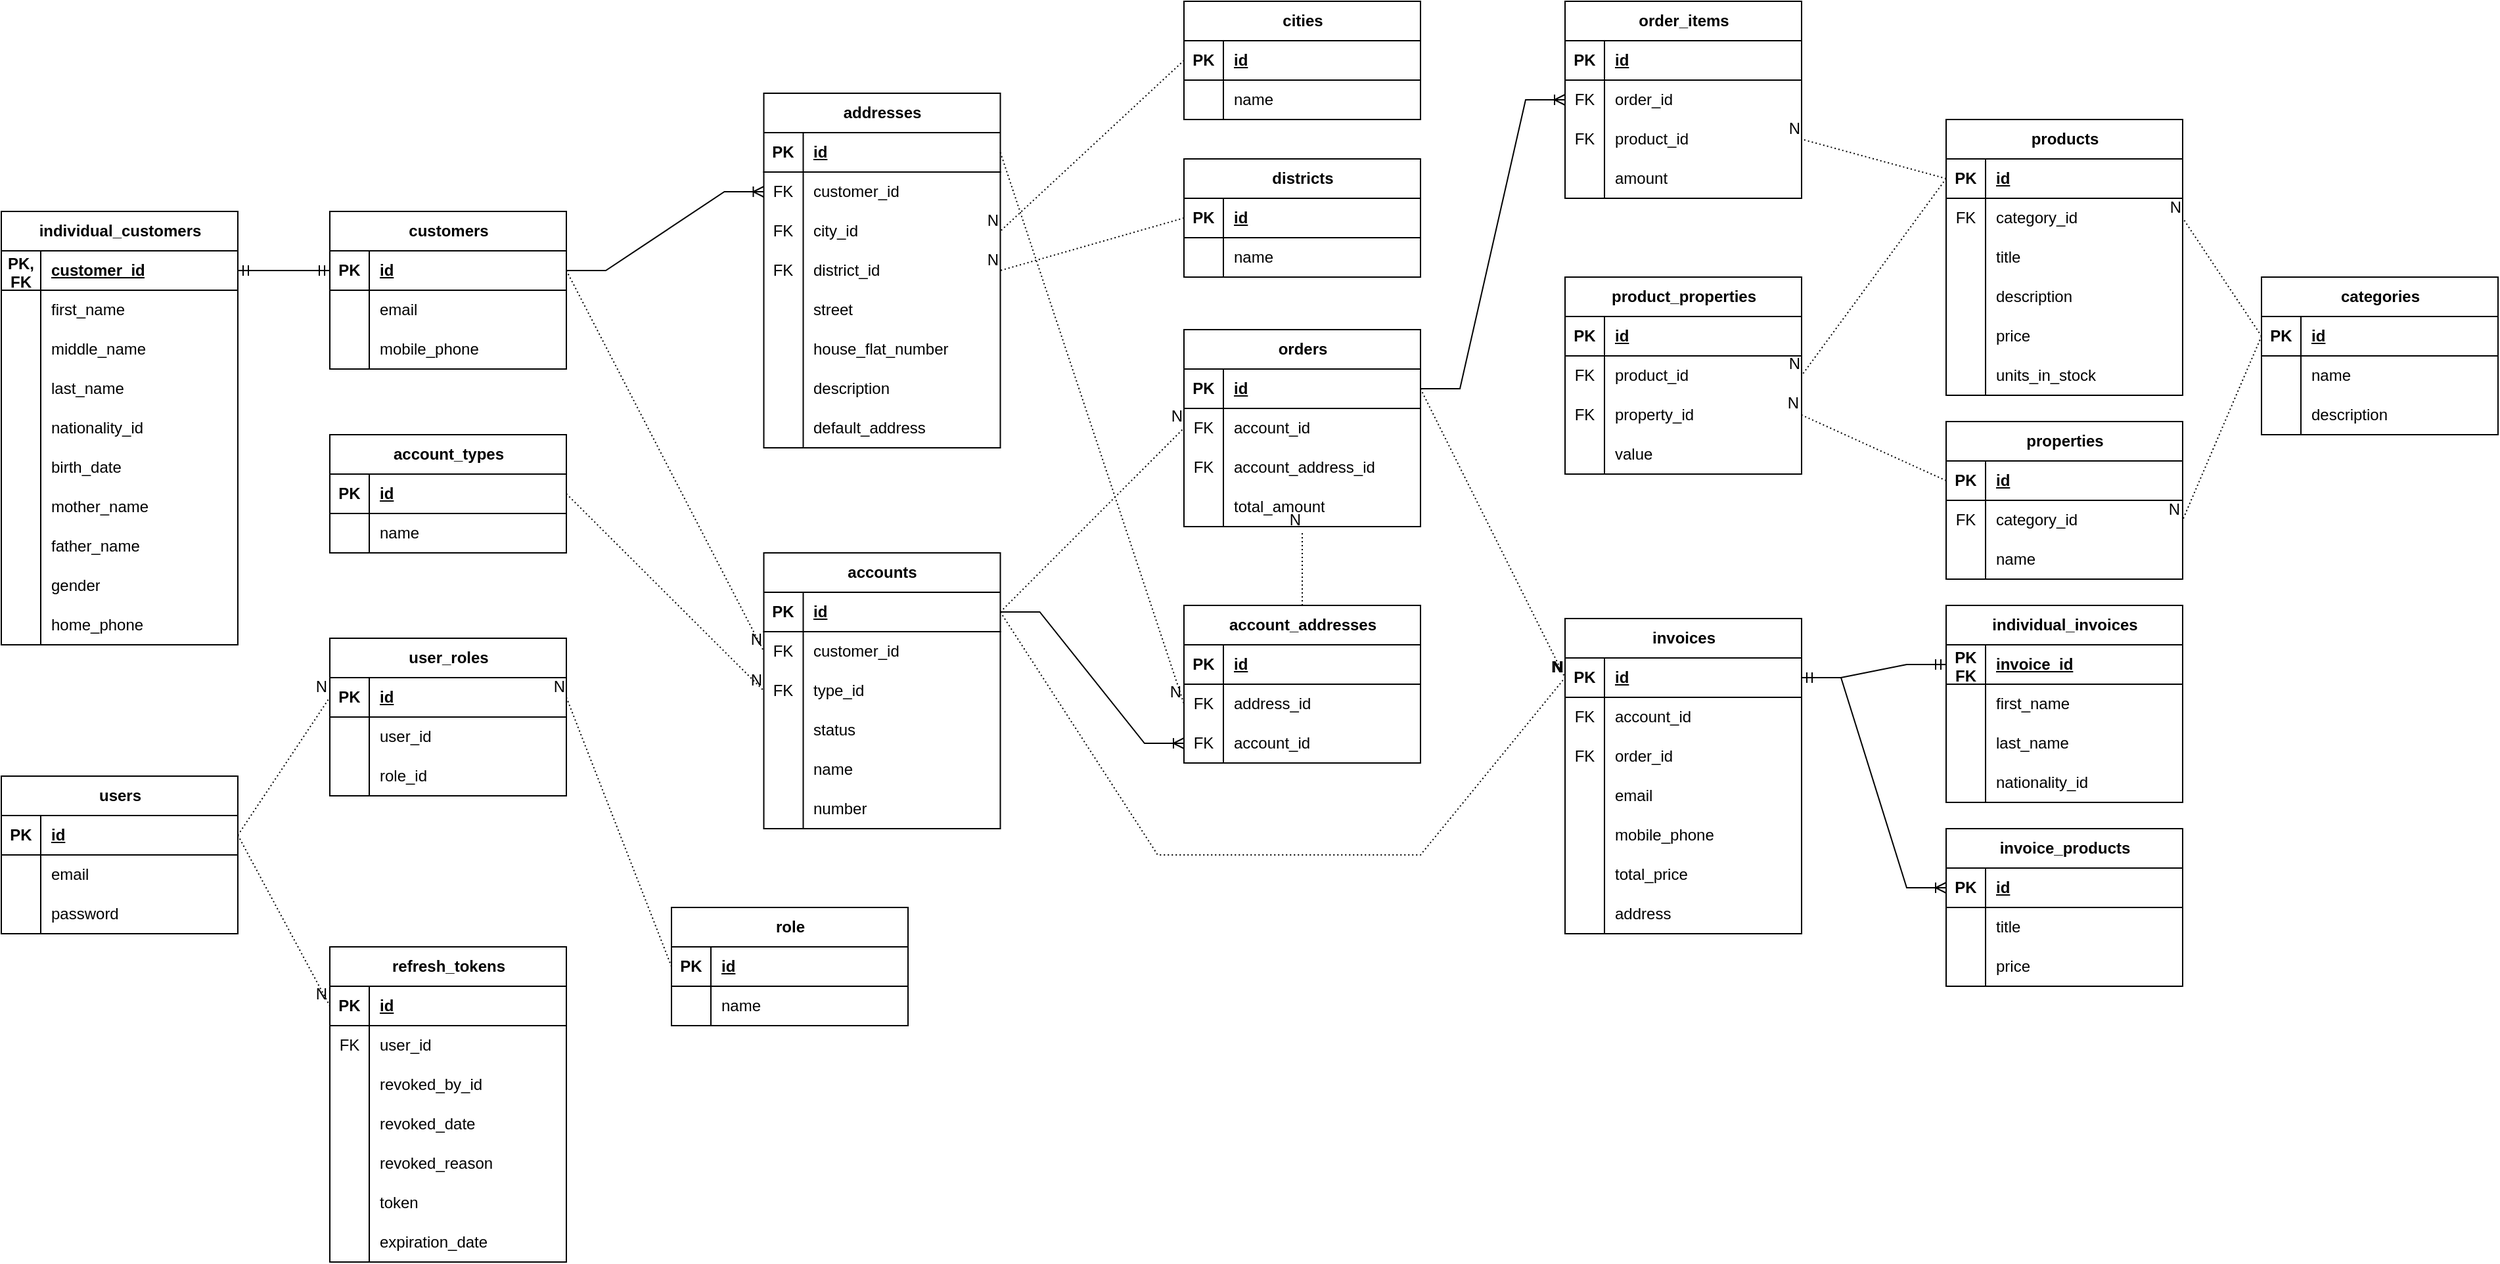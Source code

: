 <mxfile version="24.4.13" type="device">
  <diagram name="Sayfa -1" id="MbFNlEOLalDcTBbPG3bm">
    <mxGraphModel dx="2876" dy="1206" grid="1" gridSize="10" guides="1" tooltips="1" connect="1" arrows="1" fold="1" page="1" pageScale="1" pageWidth="827" pageHeight="1169" math="0" shadow="0">
      <root>
        <mxCell id="0" />
        <mxCell id="1" parent="0" />
        <mxCell id="LHAqRcX-nCd6HYBf4d1i-1" value="users" style="shape=table;startSize=30;container=1;collapsible=1;childLayout=tableLayout;fixedRows=1;rowLines=0;fontStyle=1;align=center;resizeLast=1;html=1;" parent="1" vertex="1">
          <mxGeometry x="-520" y="690" width="180" height="120" as="geometry" />
        </mxCell>
        <mxCell id="LHAqRcX-nCd6HYBf4d1i-2" value="" style="shape=tableRow;horizontal=0;startSize=0;swimlaneHead=0;swimlaneBody=0;fillColor=none;collapsible=0;dropTarget=0;points=[[0,0.5],[1,0.5]];portConstraint=eastwest;top=0;left=0;right=0;bottom=1;" parent="LHAqRcX-nCd6HYBf4d1i-1" vertex="1">
          <mxGeometry y="30" width="180" height="30" as="geometry" />
        </mxCell>
        <mxCell id="LHAqRcX-nCd6HYBf4d1i-3" value="PK" style="shape=partialRectangle;connectable=0;fillColor=none;top=0;left=0;bottom=0;right=0;fontStyle=1;overflow=hidden;whiteSpace=wrap;html=1;" parent="LHAqRcX-nCd6HYBf4d1i-2" vertex="1">
          <mxGeometry width="30" height="30" as="geometry">
            <mxRectangle width="30" height="30" as="alternateBounds" />
          </mxGeometry>
        </mxCell>
        <mxCell id="LHAqRcX-nCd6HYBf4d1i-4" value="id" style="shape=partialRectangle;connectable=0;fillColor=none;top=0;left=0;bottom=0;right=0;align=left;spacingLeft=6;fontStyle=5;overflow=hidden;whiteSpace=wrap;html=1;" parent="LHAqRcX-nCd6HYBf4d1i-2" vertex="1">
          <mxGeometry x="30" width="150" height="30" as="geometry">
            <mxRectangle width="150" height="30" as="alternateBounds" />
          </mxGeometry>
        </mxCell>
        <mxCell id="LHAqRcX-nCd6HYBf4d1i-5" value="" style="shape=tableRow;horizontal=0;startSize=0;swimlaneHead=0;swimlaneBody=0;fillColor=none;collapsible=0;dropTarget=0;points=[[0,0.5],[1,0.5]];portConstraint=eastwest;top=0;left=0;right=0;bottom=0;" parent="LHAqRcX-nCd6HYBf4d1i-1" vertex="1">
          <mxGeometry y="60" width="180" height="30" as="geometry" />
        </mxCell>
        <mxCell id="LHAqRcX-nCd6HYBf4d1i-6" value="" style="shape=partialRectangle;connectable=0;fillColor=none;top=0;left=0;bottom=0;right=0;editable=1;overflow=hidden;whiteSpace=wrap;html=1;" parent="LHAqRcX-nCd6HYBf4d1i-5" vertex="1">
          <mxGeometry width="30" height="30" as="geometry">
            <mxRectangle width="30" height="30" as="alternateBounds" />
          </mxGeometry>
        </mxCell>
        <mxCell id="LHAqRcX-nCd6HYBf4d1i-7" value="email" style="shape=partialRectangle;connectable=0;fillColor=none;top=0;left=0;bottom=0;right=0;align=left;spacingLeft=6;overflow=hidden;whiteSpace=wrap;html=1;" parent="LHAqRcX-nCd6HYBf4d1i-5" vertex="1">
          <mxGeometry x="30" width="150" height="30" as="geometry">
            <mxRectangle width="150" height="30" as="alternateBounds" />
          </mxGeometry>
        </mxCell>
        <mxCell id="LHAqRcX-nCd6HYBf4d1i-8" value="" style="shape=tableRow;horizontal=0;startSize=0;swimlaneHead=0;swimlaneBody=0;fillColor=none;collapsible=0;dropTarget=0;points=[[0,0.5],[1,0.5]];portConstraint=eastwest;top=0;left=0;right=0;bottom=0;" parent="LHAqRcX-nCd6HYBf4d1i-1" vertex="1">
          <mxGeometry y="90" width="180" height="30" as="geometry" />
        </mxCell>
        <mxCell id="LHAqRcX-nCd6HYBf4d1i-9" value="" style="shape=partialRectangle;connectable=0;fillColor=none;top=0;left=0;bottom=0;right=0;editable=1;overflow=hidden;whiteSpace=wrap;html=1;" parent="LHAqRcX-nCd6HYBf4d1i-8" vertex="1">
          <mxGeometry width="30" height="30" as="geometry">
            <mxRectangle width="30" height="30" as="alternateBounds" />
          </mxGeometry>
        </mxCell>
        <mxCell id="LHAqRcX-nCd6HYBf4d1i-10" value="password" style="shape=partialRectangle;connectable=0;fillColor=none;top=0;left=0;bottom=0;right=0;align=left;spacingLeft=6;overflow=hidden;whiteSpace=wrap;html=1;" parent="LHAqRcX-nCd6HYBf4d1i-8" vertex="1">
          <mxGeometry x="30" width="150" height="30" as="geometry">
            <mxRectangle width="150" height="30" as="alternateBounds" />
          </mxGeometry>
        </mxCell>
        <mxCell id="LHAqRcX-nCd6HYBf4d1i-48" value="addresses" style="shape=table;startSize=30;container=1;collapsible=1;childLayout=tableLayout;fixedRows=1;rowLines=0;fontStyle=1;align=center;resizeLast=1;html=1;" parent="1" vertex="1">
          <mxGeometry x="60.25" y="170" width="180" height="270" as="geometry">
            <mxRectangle x="233.05" y="140" width="100" height="30" as="alternateBounds" />
          </mxGeometry>
        </mxCell>
        <mxCell id="LHAqRcX-nCd6HYBf4d1i-49" value="" style="shape=tableRow;horizontal=0;startSize=0;swimlaneHead=0;swimlaneBody=0;fillColor=none;collapsible=0;dropTarget=0;points=[[0,0.5],[1,0.5]];portConstraint=eastwest;top=0;left=0;right=0;bottom=1;" parent="LHAqRcX-nCd6HYBf4d1i-48" vertex="1">
          <mxGeometry y="30" width="180" height="30" as="geometry" />
        </mxCell>
        <mxCell id="LHAqRcX-nCd6HYBf4d1i-50" value="PK" style="shape=partialRectangle;connectable=0;fillColor=none;top=0;left=0;bottom=0;right=0;fontStyle=1;overflow=hidden;whiteSpace=wrap;html=1;" parent="LHAqRcX-nCd6HYBf4d1i-49" vertex="1">
          <mxGeometry width="30" height="30" as="geometry">
            <mxRectangle width="30" height="30" as="alternateBounds" />
          </mxGeometry>
        </mxCell>
        <mxCell id="LHAqRcX-nCd6HYBf4d1i-51" value="id" style="shape=partialRectangle;connectable=0;fillColor=none;top=0;left=0;bottom=0;right=0;align=left;spacingLeft=6;fontStyle=5;overflow=hidden;whiteSpace=wrap;html=1;" parent="LHAqRcX-nCd6HYBf4d1i-49" vertex="1">
          <mxGeometry x="30" width="150" height="30" as="geometry">
            <mxRectangle width="150" height="30" as="alternateBounds" />
          </mxGeometry>
        </mxCell>
        <mxCell id="LHAqRcX-nCd6HYBf4d1i-246" value="" style="shape=tableRow;horizontal=0;startSize=0;swimlaneHead=0;swimlaneBody=0;fillColor=none;collapsible=0;dropTarget=0;points=[[0,0.5],[1,0.5]];portConstraint=eastwest;top=0;left=0;right=0;bottom=0;" parent="LHAqRcX-nCd6HYBf4d1i-48" vertex="1">
          <mxGeometry y="60" width="180" height="30" as="geometry" />
        </mxCell>
        <mxCell id="LHAqRcX-nCd6HYBf4d1i-247" value="FK" style="shape=partialRectangle;connectable=0;fillColor=none;top=0;left=0;bottom=0;right=0;editable=1;overflow=hidden;whiteSpace=wrap;html=1;" parent="LHAqRcX-nCd6HYBf4d1i-246" vertex="1">
          <mxGeometry width="30" height="30" as="geometry">
            <mxRectangle width="30" height="30" as="alternateBounds" />
          </mxGeometry>
        </mxCell>
        <mxCell id="LHAqRcX-nCd6HYBf4d1i-248" value="customer_id" style="shape=partialRectangle;connectable=0;fillColor=none;top=0;left=0;bottom=0;right=0;align=left;spacingLeft=6;overflow=hidden;whiteSpace=wrap;html=1;" parent="LHAqRcX-nCd6HYBf4d1i-246" vertex="1">
          <mxGeometry x="30" width="150" height="30" as="geometry">
            <mxRectangle width="150" height="30" as="alternateBounds" />
          </mxGeometry>
        </mxCell>
        <mxCell id="LHAqRcX-nCd6HYBf4d1i-52" value="" style="shape=tableRow;horizontal=0;startSize=0;swimlaneHead=0;swimlaneBody=0;fillColor=none;collapsible=0;dropTarget=0;points=[[0,0.5],[1,0.5]];portConstraint=eastwest;top=0;left=0;right=0;bottom=0;" parent="LHAqRcX-nCd6HYBf4d1i-48" vertex="1">
          <mxGeometry y="90" width="180" height="30" as="geometry" />
        </mxCell>
        <mxCell id="LHAqRcX-nCd6HYBf4d1i-53" value="FK" style="shape=partialRectangle;connectable=0;fillColor=none;top=0;left=0;bottom=0;right=0;editable=1;overflow=hidden;whiteSpace=wrap;html=1;" parent="LHAqRcX-nCd6HYBf4d1i-52" vertex="1">
          <mxGeometry width="30" height="30" as="geometry">
            <mxRectangle width="30" height="30" as="alternateBounds" />
          </mxGeometry>
        </mxCell>
        <mxCell id="LHAqRcX-nCd6HYBf4d1i-54" value="city_id" style="shape=partialRectangle;connectable=0;fillColor=none;top=0;left=0;bottom=0;right=0;align=left;spacingLeft=6;overflow=hidden;whiteSpace=wrap;html=1;" parent="LHAqRcX-nCd6HYBf4d1i-52" vertex="1">
          <mxGeometry x="30" width="150" height="30" as="geometry">
            <mxRectangle width="150" height="30" as="alternateBounds" />
          </mxGeometry>
        </mxCell>
        <mxCell id="PV0yjyb927i5fl5pJXN1-10" value="" style="shape=tableRow;horizontal=0;startSize=0;swimlaneHead=0;swimlaneBody=0;fillColor=none;collapsible=0;dropTarget=0;points=[[0,0.5],[1,0.5]];portConstraint=eastwest;top=0;left=0;right=0;bottom=0;" parent="LHAqRcX-nCd6HYBf4d1i-48" vertex="1">
          <mxGeometry y="120" width="180" height="30" as="geometry" />
        </mxCell>
        <mxCell id="PV0yjyb927i5fl5pJXN1-11" value="FK" style="shape=partialRectangle;connectable=0;fillColor=none;top=0;left=0;bottom=0;right=0;editable=1;overflow=hidden;whiteSpace=wrap;html=1;" parent="PV0yjyb927i5fl5pJXN1-10" vertex="1">
          <mxGeometry width="30" height="30" as="geometry">
            <mxRectangle width="30" height="30" as="alternateBounds" />
          </mxGeometry>
        </mxCell>
        <mxCell id="PV0yjyb927i5fl5pJXN1-12" value="district_id" style="shape=partialRectangle;connectable=0;fillColor=none;top=0;left=0;bottom=0;right=0;align=left;spacingLeft=6;overflow=hidden;whiteSpace=wrap;html=1;" parent="PV0yjyb927i5fl5pJXN1-10" vertex="1">
          <mxGeometry x="30" width="150" height="30" as="geometry">
            <mxRectangle width="150" height="30" as="alternateBounds" />
          </mxGeometry>
        </mxCell>
        <mxCell id="LHAqRcX-nCd6HYBf4d1i-55" value="" style="shape=tableRow;horizontal=0;startSize=0;swimlaneHead=0;swimlaneBody=0;fillColor=none;collapsible=0;dropTarget=0;points=[[0,0.5],[1,0.5]];portConstraint=eastwest;top=0;left=0;right=0;bottom=0;" parent="LHAqRcX-nCd6HYBf4d1i-48" vertex="1">
          <mxGeometry y="150" width="180" height="30" as="geometry" />
        </mxCell>
        <mxCell id="LHAqRcX-nCd6HYBf4d1i-56" value="" style="shape=partialRectangle;connectable=0;fillColor=none;top=0;left=0;bottom=0;right=0;editable=1;overflow=hidden;whiteSpace=wrap;html=1;" parent="LHAqRcX-nCd6HYBf4d1i-55" vertex="1">
          <mxGeometry width="30" height="30" as="geometry">
            <mxRectangle width="30" height="30" as="alternateBounds" />
          </mxGeometry>
        </mxCell>
        <mxCell id="LHAqRcX-nCd6HYBf4d1i-57" value="street" style="shape=partialRectangle;connectable=0;fillColor=none;top=0;left=0;bottom=0;right=0;align=left;spacingLeft=6;overflow=hidden;whiteSpace=wrap;html=1;" parent="LHAqRcX-nCd6HYBf4d1i-55" vertex="1">
          <mxGeometry x="30" width="150" height="30" as="geometry">
            <mxRectangle width="150" height="30" as="alternateBounds" />
          </mxGeometry>
        </mxCell>
        <mxCell id="LHAqRcX-nCd6HYBf4d1i-58" value="" style="shape=tableRow;horizontal=0;startSize=0;swimlaneHead=0;swimlaneBody=0;fillColor=none;collapsible=0;dropTarget=0;points=[[0,0.5],[1,0.5]];portConstraint=eastwest;top=0;left=0;right=0;bottom=0;" parent="LHAqRcX-nCd6HYBf4d1i-48" vertex="1">
          <mxGeometry y="180" width="180" height="30" as="geometry" />
        </mxCell>
        <mxCell id="LHAqRcX-nCd6HYBf4d1i-59" value="" style="shape=partialRectangle;connectable=0;fillColor=none;top=0;left=0;bottom=0;right=0;editable=1;overflow=hidden;whiteSpace=wrap;html=1;" parent="LHAqRcX-nCd6HYBf4d1i-58" vertex="1">
          <mxGeometry width="30" height="30" as="geometry">
            <mxRectangle width="30" height="30" as="alternateBounds" />
          </mxGeometry>
        </mxCell>
        <mxCell id="LHAqRcX-nCd6HYBf4d1i-60" value="house_flat_number" style="shape=partialRectangle;connectable=0;fillColor=none;top=0;left=0;bottom=0;right=0;align=left;spacingLeft=6;overflow=hidden;whiteSpace=wrap;html=1;" parent="LHAqRcX-nCd6HYBf4d1i-58" vertex="1">
          <mxGeometry x="30" width="150" height="30" as="geometry">
            <mxRectangle width="150" height="30" as="alternateBounds" />
          </mxGeometry>
        </mxCell>
        <mxCell id="LHAqRcX-nCd6HYBf4d1i-61" value="" style="shape=tableRow;horizontal=0;startSize=0;swimlaneHead=0;swimlaneBody=0;fillColor=none;collapsible=0;dropTarget=0;points=[[0,0.5],[1,0.5]];portConstraint=eastwest;top=0;left=0;right=0;bottom=0;" parent="LHAqRcX-nCd6HYBf4d1i-48" vertex="1">
          <mxGeometry y="210" width="180" height="30" as="geometry" />
        </mxCell>
        <mxCell id="LHAqRcX-nCd6HYBf4d1i-62" value="" style="shape=partialRectangle;connectable=0;fillColor=none;top=0;left=0;bottom=0;right=0;editable=1;overflow=hidden;whiteSpace=wrap;html=1;" parent="LHAqRcX-nCd6HYBf4d1i-61" vertex="1">
          <mxGeometry width="30" height="30" as="geometry">
            <mxRectangle width="30" height="30" as="alternateBounds" />
          </mxGeometry>
        </mxCell>
        <mxCell id="LHAqRcX-nCd6HYBf4d1i-63" value="description" style="shape=partialRectangle;connectable=0;fillColor=none;top=0;left=0;bottom=0;right=0;align=left;spacingLeft=6;overflow=hidden;whiteSpace=wrap;html=1;" parent="LHAqRcX-nCd6HYBf4d1i-61" vertex="1">
          <mxGeometry x="30" width="150" height="30" as="geometry">
            <mxRectangle width="150" height="30" as="alternateBounds" />
          </mxGeometry>
        </mxCell>
        <mxCell id="PV0yjyb927i5fl5pJXN1-76" value="" style="shape=tableRow;horizontal=0;startSize=0;swimlaneHead=0;swimlaneBody=0;fillColor=none;collapsible=0;dropTarget=0;points=[[0,0.5],[1,0.5]];portConstraint=eastwest;top=0;left=0;right=0;bottom=0;" parent="LHAqRcX-nCd6HYBf4d1i-48" vertex="1">
          <mxGeometry y="240" width="180" height="30" as="geometry" />
        </mxCell>
        <mxCell id="PV0yjyb927i5fl5pJXN1-77" value="" style="shape=partialRectangle;connectable=0;fillColor=none;top=0;left=0;bottom=0;right=0;editable=1;overflow=hidden;whiteSpace=wrap;html=1;" parent="PV0yjyb927i5fl5pJXN1-76" vertex="1">
          <mxGeometry width="30" height="30" as="geometry">
            <mxRectangle width="30" height="30" as="alternateBounds" />
          </mxGeometry>
        </mxCell>
        <mxCell id="PV0yjyb927i5fl5pJXN1-78" value="default_address" style="shape=partialRectangle;connectable=0;fillColor=none;top=0;left=0;bottom=0;right=0;align=left;spacingLeft=6;overflow=hidden;whiteSpace=wrap;html=1;" parent="PV0yjyb927i5fl5pJXN1-76" vertex="1">
          <mxGeometry x="30" width="150" height="30" as="geometry">
            <mxRectangle width="150" height="30" as="alternateBounds" />
          </mxGeometry>
        </mxCell>
        <mxCell id="LHAqRcX-nCd6HYBf4d1i-76" value="customers" style="shape=table;startSize=30;container=1;collapsible=1;childLayout=tableLayout;fixedRows=1;rowLines=0;fontStyle=1;align=center;resizeLast=1;html=1;" parent="1" vertex="1">
          <mxGeometry x="-270" y="260" width="180" height="120" as="geometry" />
        </mxCell>
        <mxCell id="LHAqRcX-nCd6HYBf4d1i-77" value="" style="shape=tableRow;horizontal=0;startSize=0;swimlaneHead=0;swimlaneBody=0;fillColor=none;collapsible=0;dropTarget=0;points=[[0,0.5],[1,0.5]];portConstraint=eastwest;top=0;left=0;right=0;bottom=1;" parent="LHAqRcX-nCd6HYBf4d1i-76" vertex="1">
          <mxGeometry y="30" width="180" height="30" as="geometry" />
        </mxCell>
        <mxCell id="LHAqRcX-nCd6HYBf4d1i-78" value="PK" style="shape=partialRectangle;connectable=0;fillColor=none;top=0;left=0;bottom=0;right=0;fontStyle=1;overflow=hidden;whiteSpace=wrap;html=1;" parent="LHAqRcX-nCd6HYBf4d1i-77" vertex="1">
          <mxGeometry width="30" height="30" as="geometry">
            <mxRectangle width="30" height="30" as="alternateBounds" />
          </mxGeometry>
        </mxCell>
        <mxCell id="LHAqRcX-nCd6HYBf4d1i-79" value="id" style="shape=partialRectangle;connectable=0;fillColor=none;top=0;left=0;bottom=0;right=0;align=left;spacingLeft=6;fontStyle=5;overflow=hidden;whiteSpace=wrap;html=1;" parent="LHAqRcX-nCd6HYBf4d1i-77" vertex="1">
          <mxGeometry x="30" width="150" height="30" as="geometry">
            <mxRectangle width="150" height="30" as="alternateBounds" />
          </mxGeometry>
        </mxCell>
        <mxCell id="LHAqRcX-nCd6HYBf4d1i-80" value="" style="shape=tableRow;horizontal=0;startSize=0;swimlaneHead=0;swimlaneBody=0;fillColor=none;collapsible=0;dropTarget=0;points=[[0,0.5],[1,0.5]];portConstraint=eastwest;top=0;left=0;right=0;bottom=0;" parent="LHAqRcX-nCd6HYBf4d1i-76" vertex="1">
          <mxGeometry y="60" width="180" height="30" as="geometry" />
        </mxCell>
        <mxCell id="LHAqRcX-nCd6HYBf4d1i-81" value="" style="shape=partialRectangle;connectable=0;fillColor=none;top=0;left=0;bottom=0;right=0;editable=1;overflow=hidden;whiteSpace=wrap;html=1;" parent="LHAqRcX-nCd6HYBf4d1i-80" vertex="1">
          <mxGeometry width="30" height="30" as="geometry">
            <mxRectangle width="30" height="30" as="alternateBounds" />
          </mxGeometry>
        </mxCell>
        <mxCell id="LHAqRcX-nCd6HYBf4d1i-82" value="email" style="shape=partialRectangle;connectable=0;fillColor=none;top=0;left=0;bottom=0;right=0;align=left;spacingLeft=6;overflow=hidden;whiteSpace=wrap;html=1;" parent="LHAqRcX-nCd6HYBf4d1i-80" vertex="1">
          <mxGeometry x="30" width="150" height="30" as="geometry">
            <mxRectangle width="150" height="30" as="alternateBounds" />
          </mxGeometry>
        </mxCell>
        <mxCell id="LHAqRcX-nCd6HYBf4d1i-86" value="" style="shape=tableRow;horizontal=0;startSize=0;swimlaneHead=0;swimlaneBody=0;fillColor=none;collapsible=0;dropTarget=0;points=[[0,0.5],[1,0.5]];portConstraint=eastwest;top=0;left=0;right=0;bottom=0;" parent="LHAqRcX-nCd6HYBf4d1i-76" vertex="1">
          <mxGeometry y="90" width="180" height="30" as="geometry" />
        </mxCell>
        <mxCell id="LHAqRcX-nCd6HYBf4d1i-87" value="" style="shape=partialRectangle;connectable=0;fillColor=none;top=0;left=0;bottom=0;right=0;editable=1;overflow=hidden;whiteSpace=wrap;html=1;" parent="LHAqRcX-nCd6HYBf4d1i-86" vertex="1">
          <mxGeometry width="30" height="30" as="geometry">
            <mxRectangle width="30" height="30" as="alternateBounds" />
          </mxGeometry>
        </mxCell>
        <mxCell id="LHAqRcX-nCd6HYBf4d1i-88" value="mobile_phone" style="shape=partialRectangle;connectable=0;fillColor=none;top=0;left=0;bottom=0;right=0;align=left;spacingLeft=6;overflow=hidden;whiteSpace=wrap;html=1;" parent="LHAqRcX-nCd6HYBf4d1i-86" vertex="1">
          <mxGeometry x="30" width="150" height="30" as="geometry">
            <mxRectangle width="150" height="30" as="alternateBounds" />
          </mxGeometry>
        </mxCell>
        <mxCell id="LHAqRcX-nCd6HYBf4d1i-104" value="accounts" style="shape=table;startSize=30;container=1;collapsible=1;childLayout=tableLayout;fixedRows=1;rowLines=0;fontStyle=1;align=center;resizeLast=1;html=1;" parent="1" vertex="1">
          <mxGeometry x="60.25" y="520" width="180" height="210" as="geometry">
            <mxRectangle x="233.05" y="610" width="90" height="30" as="alternateBounds" />
          </mxGeometry>
        </mxCell>
        <mxCell id="LHAqRcX-nCd6HYBf4d1i-105" value="" style="shape=tableRow;horizontal=0;startSize=0;swimlaneHead=0;swimlaneBody=0;fillColor=none;collapsible=0;dropTarget=0;points=[[0,0.5],[1,0.5]];portConstraint=eastwest;top=0;left=0;right=0;bottom=1;" parent="LHAqRcX-nCd6HYBf4d1i-104" vertex="1">
          <mxGeometry y="30" width="180" height="30" as="geometry" />
        </mxCell>
        <mxCell id="LHAqRcX-nCd6HYBf4d1i-106" value="PK" style="shape=partialRectangle;connectable=0;fillColor=none;top=0;left=0;bottom=0;right=0;fontStyle=1;overflow=hidden;whiteSpace=wrap;html=1;" parent="LHAqRcX-nCd6HYBf4d1i-105" vertex="1">
          <mxGeometry width="30" height="30" as="geometry">
            <mxRectangle width="30" height="30" as="alternateBounds" />
          </mxGeometry>
        </mxCell>
        <mxCell id="LHAqRcX-nCd6HYBf4d1i-107" value="id" style="shape=partialRectangle;connectable=0;fillColor=none;top=0;left=0;bottom=0;right=0;align=left;spacingLeft=6;fontStyle=5;overflow=hidden;whiteSpace=wrap;html=1;" parent="LHAqRcX-nCd6HYBf4d1i-105" vertex="1">
          <mxGeometry x="30" width="150" height="30" as="geometry">
            <mxRectangle width="150" height="30" as="alternateBounds" />
          </mxGeometry>
        </mxCell>
        <mxCell id="LHAqRcX-nCd6HYBf4d1i-260" value="" style="shape=tableRow;horizontal=0;startSize=0;swimlaneHead=0;swimlaneBody=0;fillColor=none;collapsible=0;dropTarget=0;points=[[0,0.5],[1,0.5]];portConstraint=eastwest;top=0;left=0;right=0;bottom=0;" parent="LHAqRcX-nCd6HYBf4d1i-104" vertex="1">
          <mxGeometry y="60" width="180" height="30" as="geometry" />
        </mxCell>
        <mxCell id="LHAqRcX-nCd6HYBf4d1i-261" value="FK" style="shape=partialRectangle;connectable=0;fillColor=none;top=0;left=0;bottom=0;right=0;editable=1;overflow=hidden;whiteSpace=wrap;html=1;" parent="LHAqRcX-nCd6HYBf4d1i-260" vertex="1">
          <mxGeometry width="30" height="30" as="geometry">
            <mxRectangle width="30" height="30" as="alternateBounds" />
          </mxGeometry>
        </mxCell>
        <mxCell id="LHAqRcX-nCd6HYBf4d1i-262" value="customer_id" style="shape=partialRectangle;connectable=0;fillColor=none;top=0;left=0;bottom=0;right=0;align=left;spacingLeft=6;overflow=hidden;whiteSpace=wrap;html=1;" parent="LHAqRcX-nCd6HYBf4d1i-260" vertex="1">
          <mxGeometry x="30" width="150" height="30" as="geometry">
            <mxRectangle width="150" height="30" as="alternateBounds" />
          </mxGeometry>
        </mxCell>
        <mxCell id="LHAqRcX-nCd6HYBf4d1i-108" value="" style="shape=tableRow;horizontal=0;startSize=0;swimlaneHead=0;swimlaneBody=0;fillColor=none;collapsible=0;dropTarget=0;points=[[0,0.5],[1,0.5]];portConstraint=eastwest;top=0;left=0;right=0;bottom=0;" parent="LHAqRcX-nCd6HYBf4d1i-104" vertex="1">
          <mxGeometry y="90" width="180" height="30" as="geometry" />
        </mxCell>
        <mxCell id="LHAqRcX-nCd6HYBf4d1i-109" value="FK" style="shape=partialRectangle;connectable=0;fillColor=none;top=0;left=0;bottom=0;right=0;editable=1;overflow=hidden;whiteSpace=wrap;html=1;" parent="LHAqRcX-nCd6HYBf4d1i-108" vertex="1">
          <mxGeometry width="30" height="30" as="geometry">
            <mxRectangle width="30" height="30" as="alternateBounds" />
          </mxGeometry>
        </mxCell>
        <mxCell id="LHAqRcX-nCd6HYBf4d1i-110" value="type_id" style="shape=partialRectangle;connectable=0;fillColor=none;top=0;left=0;bottom=0;right=0;align=left;spacingLeft=6;overflow=hidden;whiteSpace=wrap;html=1;" parent="LHAqRcX-nCd6HYBf4d1i-108" vertex="1">
          <mxGeometry x="30" width="150" height="30" as="geometry">
            <mxRectangle width="150" height="30" as="alternateBounds" />
          </mxGeometry>
        </mxCell>
        <mxCell id="LHAqRcX-nCd6HYBf4d1i-111" value="" style="shape=tableRow;horizontal=0;startSize=0;swimlaneHead=0;swimlaneBody=0;fillColor=none;collapsible=0;dropTarget=0;points=[[0,0.5],[1,0.5]];portConstraint=eastwest;top=0;left=0;right=0;bottom=0;" parent="LHAqRcX-nCd6HYBf4d1i-104" vertex="1">
          <mxGeometry y="120" width="180" height="30" as="geometry" />
        </mxCell>
        <mxCell id="LHAqRcX-nCd6HYBf4d1i-112" value="" style="shape=partialRectangle;connectable=0;fillColor=none;top=0;left=0;bottom=0;right=0;editable=1;overflow=hidden;whiteSpace=wrap;html=1;" parent="LHAqRcX-nCd6HYBf4d1i-111" vertex="1">
          <mxGeometry width="30" height="30" as="geometry">
            <mxRectangle width="30" height="30" as="alternateBounds" />
          </mxGeometry>
        </mxCell>
        <mxCell id="LHAqRcX-nCd6HYBf4d1i-113" value="status" style="shape=partialRectangle;connectable=0;fillColor=none;top=0;left=0;bottom=0;right=0;align=left;spacingLeft=6;overflow=hidden;whiteSpace=wrap;html=1;" parent="LHAqRcX-nCd6HYBf4d1i-111" vertex="1">
          <mxGeometry x="30" width="150" height="30" as="geometry">
            <mxRectangle width="150" height="30" as="alternateBounds" />
          </mxGeometry>
        </mxCell>
        <mxCell id="LHAqRcX-nCd6HYBf4d1i-114" value="" style="shape=tableRow;horizontal=0;startSize=0;swimlaneHead=0;swimlaneBody=0;fillColor=none;collapsible=0;dropTarget=0;points=[[0,0.5],[1,0.5]];portConstraint=eastwest;top=0;left=0;right=0;bottom=0;" parent="LHAqRcX-nCd6HYBf4d1i-104" vertex="1">
          <mxGeometry y="150" width="180" height="30" as="geometry" />
        </mxCell>
        <mxCell id="LHAqRcX-nCd6HYBf4d1i-115" value="" style="shape=partialRectangle;connectable=0;fillColor=none;top=0;left=0;bottom=0;right=0;editable=1;overflow=hidden;whiteSpace=wrap;html=1;" parent="LHAqRcX-nCd6HYBf4d1i-114" vertex="1">
          <mxGeometry width="30" height="30" as="geometry">
            <mxRectangle width="30" height="30" as="alternateBounds" />
          </mxGeometry>
        </mxCell>
        <mxCell id="LHAqRcX-nCd6HYBf4d1i-116" value="name" style="shape=partialRectangle;connectable=0;fillColor=none;top=0;left=0;bottom=0;right=0;align=left;spacingLeft=6;overflow=hidden;whiteSpace=wrap;html=1;" parent="LHAqRcX-nCd6HYBf4d1i-114" vertex="1">
          <mxGeometry x="30" width="150" height="30" as="geometry">
            <mxRectangle width="150" height="30" as="alternateBounds" />
          </mxGeometry>
        </mxCell>
        <mxCell id="LHAqRcX-nCd6HYBf4d1i-117" value="" style="shape=tableRow;horizontal=0;startSize=0;swimlaneHead=0;swimlaneBody=0;fillColor=none;collapsible=0;dropTarget=0;points=[[0,0.5],[1,0.5]];portConstraint=eastwest;top=0;left=0;right=0;bottom=0;" parent="LHAqRcX-nCd6HYBf4d1i-104" vertex="1">
          <mxGeometry y="180" width="180" height="30" as="geometry" />
        </mxCell>
        <mxCell id="LHAqRcX-nCd6HYBf4d1i-118" value="" style="shape=partialRectangle;connectable=0;fillColor=none;top=0;left=0;bottom=0;right=0;editable=1;overflow=hidden;whiteSpace=wrap;html=1;" parent="LHAqRcX-nCd6HYBf4d1i-117" vertex="1">
          <mxGeometry width="30" height="30" as="geometry">
            <mxRectangle width="30" height="30" as="alternateBounds" />
          </mxGeometry>
        </mxCell>
        <mxCell id="LHAqRcX-nCd6HYBf4d1i-119" value="number" style="shape=partialRectangle;connectable=0;fillColor=none;top=0;left=0;bottom=0;right=0;align=left;spacingLeft=6;overflow=hidden;whiteSpace=wrap;html=1;" parent="LHAqRcX-nCd6HYBf4d1i-117" vertex="1">
          <mxGeometry x="30" width="150" height="30" as="geometry">
            <mxRectangle width="150" height="30" as="alternateBounds" />
          </mxGeometry>
        </mxCell>
        <mxCell id="LHAqRcX-nCd6HYBf4d1i-176" value="account_addresses" style="shape=table;startSize=30;container=1;collapsible=1;childLayout=tableLayout;fixedRows=1;rowLines=0;fontStyle=1;align=center;resizeLast=1;html=1;" parent="1" vertex="1">
          <mxGeometry x="380" y="560" width="180" height="120" as="geometry">
            <mxRectangle x="550" y="630" width="130" height="30" as="alternateBounds" />
          </mxGeometry>
        </mxCell>
        <mxCell id="LHAqRcX-nCd6HYBf4d1i-177" value="" style="shape=tableRow;horizontal=0;startSize=0;swimlaneHead=0;swimlaneBody=0;fillColor=none;collapsible=0;dropTarget=0;points=[[0,0.5],[1,0.5]];portConstraint=eastwest;top=0;left=0;right=0;bottom=1;" parent="LHAqRcX-nCd6HYBf4d1i-176" vertex="1">
          <mxGeometry y="30" width="180" height="30" as="geometry" />
        </mxCell>
        <mxCell id="LHAqRcX-nCd6HYBf4d1i-178" value="PK" style="shape=partialRectangle;connectable=0;fillColor=none;top=0;left=0;bottom=0;right=0;fontStyle=1;overflow=hidden;whiteSpace=wrap;html=1;" parent="LHAqRcX-nCd6HYBf4d1i-177" vertex="1">
          <mxGeometry width="30" height="30" as="geometry">
            <mxRectangle width="30" height="30" as="alternateBounds" />
          </mxGeometry>
        </mxCell>
        <mxCell id="LHAqRcX-nCd6HYBf4d1i-179" value="id" style="shape=partialRectangle;connectable=0;fillColor=none;top=0;left=0;bottom=0;right=0;align=left;spacingLeft=6;fontStyle=5;overflow=hidden;whiteSpace=wrap;html=1;" parent="LHAqRcX-nCd6HYBf4d1i-177" vertex="1">
          <mxGeometry x="30" width="150" height="30" as="geometry">
            <mxRectangle width="150" height="30" as="alternateBounds" />
          </mxGeometry>
        </mxCell>
        <mxCell id="LHAqRcX-nCd6HYBf4d1i-267" value="" style="shape=tableRow;horizontal=0;startSize=0;swimlaneHead=0;swimlaneBody=0;fillColor=none;collapsible=0;dropTarget=0;points=[[0,0.5],[1,0.5]];portConstraint=eastwest;top=0;left=0;right=0;bottom=0;" parent="LHAqRcX-nCd6HYBf4d1i-176" vertex="1">
          <mxGeometry y="60" width="180" height="30" as="geometry" />
        </mxCell>
        <mxCell id="LHAqRcX-nCd6HYBf4d1i-268" value="FK" style="shape=partialRectangle;connectable=0;fillColor=none;top=0;left=0;bottom=0;right=0;editable=1;overflow=hidden;whiteSpace=wrap;html=1;" parent="LHAqRcX-nCd6HYBf4d1i-267" vertex="1">
          <mxGeometry width="30" height="30" as="geometry">
            <mxRectangle width="30" height="30" as="alternateBounds" />
          </mxGeometry>
        </mxCell>
        <mxCell id="LHAqRcX-nCd6HYBf4d1i-269" value="address_id" style="shape=partialRectangle;connectable=0;fillColor=none;top=0;left=0;bottom=0;right=0;align=left;spacingLeft=6;overflow=hidden;whiteSpace=wrap;html=1;" parent="LHAqRcX-nCd6HYBf4d1i-267" vertex="1">
          <mxGeometry x="30" width="150" height="30" as="geometry">
            <mxRectangle width="150" height="30" as="alternateBounds" />
          </mxGeometry>
        </mxCell>
        <mxCell id="LHAqRcX-nCd6HYBf4d1i-180" value="" style="shape=tableRow;horizontal=0;startSize=0;swimlaneHead=0;swimlaneBody=0;fillColor=none;collapsible=0;dropTarget=0;points=[[0,0.5],[1,0.5]];portConstraint=eastwest;top=0;left=0;right=0;bottom=0;" parent="LHAqRcX-nCd6HYBf4d1i-176" vertex="1">
          <mxGeometry y="90" width="180" height="30" as="geometry" />
        </mxCell>
        <mxCell id="LHAqRcX-nCd6HYBf4d1i-181" value="FK" style="shape=partialRectangle;connectable=0;fillColor=none;top=0;left=0;bottom=0;right=0;editable=1;overflow=hidden;whiteSpace=wrap;html=1;" parent="LHAqRcX-nCd6HYBf4d1i-180" vertex="1">
          <mxGeometry width="30" height="30" as="geometry">
            <mxRectangle width="30" height="30" as="alternateBounds" />
          </mxGeometry>
        </mxCell>
        <mxCell id="LHAqRcX-nCd6HYBf4d1i-182" value="account_id" style="shape=partialRectangle;connectable=0;fillColor=none;top=0;left=0;bottom=0;right=0;align=left;spacingLeft=6;overflow=hidden;whiteSpace=wrap;html=1;" parent="LHAqRcX-nCd6HYBf4d1i-180" vertex="1">
          <mxGeometry x="30" width="150" height="30" as="geometry">
            <mxRectangle width="150" height="30" as="alternateBounds" />
          </mxGeometry>
        </mxCell>
        <mxCell id="LHAqRcX-nCd6HYBf4d1i-204" value="orders" style="shape=table;startSize=30;container=1;collapsible=1;childLayout=tableLayout;fixedRows=1;rowLines=0;fontStyle=1;align=center;resizeLast=1;html=1;" parent="1" vertex="1">
          <mxGeometry x="380.0" y="350" width="180" height="150" as="geometry">
            <mxRectangle x="540.0" y="320" width="80" height="30" as="alternateBounds" />
          </mxGeometry>
        </mxCell>
        <mxCell id="LHAqRcX-nCd6HYBf4d1i-205" value="" style="shape=tableRow;horizontal=0;startSize=0;swimlaneHead=0;swimlaneBody=0;fillColor=none;collapsible=0;dropTarget=0;points=[[0,0.5],[1,0.5]];portConstraint=eastwest;top=0;left=0;right=0;bottom=1;" parent="LHAqRcX-nCd6HYBf4d1i-204" vertex="1">
          <mxGeometry y="30" width="180" height="30" as="geometry" />
        </mxCell>
        <mxCell id="LHAqRcX-nCd6HYBf4d1i-206" value="PK" style="shape=partialRectangle;connectable=0;fillColor=none;top=0;left=0;bottom=0;right=0;fontStyle=1;overflow=hidden;whiteSpace=wrap;html=1;" parent="LHAqRcX-nCd6HYBf4d1i-205" vertex="1">
          <mxGeometry width="30" height="30" as="geometry">
            <mxRectangle width="30" height="30" as="alternateBounds" />
          </mxGeometry>
        </mxCell>
        <mxCell id="LHAqRcX-nCd6HYBf4d1i-207" value="id" style="shape=partialRectangle;connectable=0;fillColor=none;top=0;left=0;bottom=0;right=0;align=left;spacingLeft=6;fontStyle=5;overflow=hidden;whiteSpace=wrap;html=1;" parent="LHAqRcX-nCd6HYBf4d1i-205" vertex="1">
          <mxGeometry x="30" width="150" height="30" as="geometry">
            <mxRectangle width="150" height="30" as="alternateBounds" />
          </mxGeometry>
        </mxCell>
        <mxCell id="LHAqRcX-nCd6HYBf4d1i-211" value="" style="shape=tableRow;horizontal=0;startSize=0;swimlaneHead=0;swimlaneBody=0;fillColor=none;collapsible=0;dropTarget=0;points=[[0,0.5],[1,0.5]];portConstraint=eastwest;top=0;left=0;right=0;bottom=0;" parent="LHAqRcX-nCd6HYBf4d1i-204" vertex="1">
          <mxGeometry y="60" width="180" height="30" as="geometry" />
        </mxCell>
        <mxCell id="LHAqRcX-nCd6HYBf4d1i-212" value="FK" style="shape=partialRectangle;connectable=0;fillColor=none;top=0;left=0;bottom=0;right=0;editable=1;overflow=hidden;whiteSpace=wrap;html=1;" parent="LHAqRcX-nCd6HYBf4d1i-211" vertex="1">
          <mxGeometry width="30" height="30" as="geometry">
            <mxRectangle width="30" height="30" as="alternateBounds" />
          </mxGeometry>
        </mxCell>
        <mxCell id="LHAqRcX-nCd6HYBf4d1i-213" value="account_id" style="shape=partialRectangle;connectable=0;fillColor=none;top=0;left=0;bottom=0;right=0;align=left;spacingLeft=6;overflow=hidden;whiteSpace=wrap;html=1;" parent="LHAqRcX-nCd6HYBf4d1i-211" vertex="1">
          <mxGeometry x="30" width="150" height="30" as="geometry">
            <mxRectangle width="150" height="30" as="alternateBounds" />
          </mxGeometry>
        </mxCell>
        <mxCell id="LHAqRcX-nCd6HYBf4d1i-270" value="" style="shape=tableRow;horizontal=0;startSize=0;swimlaneHead=0;swimlaneBody=0;fillColor=none;collapsible=0;dropTarget=0;points=[[0,0.5],[1,0.5]];portConstraint=eastwest;top=0;left=0;right=0;bottom=0;" parent="LHAqRcX-nCd6HYBf4d1i-204" vertex="1">
          <mxGeometry y="90" width="180" height="30" as="geometry" />
        </mxCell>
        <mxCell id="LHAqRcX-nCd6HYBf4d1i-271" value="FK" style="shape=partialRectangle;connectable=0;fillColor=none;top=0;left=0;bottom=0;right=0;editable=1;overflow=hidden;whiteSpace=wrap;html=1;" parent="LHAqRcX-nCd6HYBf4d1i-270" vertex="1">
          <mxGeometry width="30" height="30" as="geometry">
            <mxRectangle width="30" height="30" as="alternateBounds" />
          </mxGeometry>
        </mxCell>
        <mxCell id="LHAqRcX-nCd6HYBf4d1i-272" value="account_address_id" style="shape=partialRectangle;connectable=0;fillColor=none;top=0;left=0;bottom=0;right=0;align=left;spacingLeft=6;overflow=hidden;whiteSpace=wrap;html=1;" parent="LHAqRcX-nCd6HYBf4d1i-270" vertex="1">
          <mxGeometry x="30" width="150" height="30" as="geometry">
            <mxRectangle width="150" height="30" as="alternateBounds" />
          </mxGeometry>
        </mxCell>
        <mxCell id="qHgxUq6KZ_dEIpgFPtRw-188" value="" style="shape=tableRow;horizontal=0;startSize=0;swimlaneHead=0;swimlaneBody=0;fillColor=none;collapsible=0;dropTarget=0;points=[[0,0.5],[1,0.5]];portConstraint=eastwest;top=0;left=0;right=0;bottom=0;" parent="LHAqRcX-nCd6HYBf4d1i-204" vertex="1">
          <mxGeometry y="120" width="180" height="30" as="geometry" />
        </mxCell>
        <mxCell id="qHgxUq6KZ_dEIpgFPtRw-189" value="" style="shape=partialRectangle;connectable=0;fillColor=none;top=0;left=0;bottom=0;right=0;editable=1;overflow=hidden;whiteSpace=wrap;html=1;" parent="qHgxUq6KZ_dEIpgFPtRw-188" vertex="1">
          <mxGeometry width="30" height="30" as="geometry">
            <mxRectangle width="30" height="30" as="alternateBounds" />
          </mxGeometry>
        </mxCell>
        <mxCell id="qHgxUq6KZ_dEIpgFPtRw-190" value="total_amount" style="shape=partialRectangle;connectable=0;fillColor=none;top=0;left=0;bottom=0;right=0;align=left;spacingLeft=6;overflow=hidden;whiteSpace=wrap;html=1;" parent="qHgxUq6KZ_dEIpgFPtRw-188" vertex="1">
          <mxGeometry x="30" width="150" height="30" as="geometry">
            <mxRectangle width="150" height="30" as="alternateBounds" />
          </mxGeometry>
        </mxCell>
        <mxCell id="LHAqRcX-nCd6HYBf4d1i-220" value="order_items" style="shape=table;startSize=30;container=1;collapsible=1;childLayout=tableLayout;fixedRows=1;rowLines=0;fontStyle=1;align=center;resizeLast=1;html=1;" parent="1" vertex="1">
          <mxGeometry x="670.0" y="100" width="180" height="150" as="geometry">
            <mxRectangle x="800.0" y="320" width="100" height="30" as="alternateBounds" />
          </mxGeometry>
        </mxCell>
        <mxCell id="LHAqRcX-nCd6HYBf4d1i-221" value="" style="shape=tableRow;horizontal=0;startSize=0;swimlaneHead=0;swimlaneBody=0;fillColor=none;collapsible=0;dropTarget=0;points=[[0,0.5],[1,0.5]];portConstraint=eastwest;top=0;left=0;right=0;bottom=1;" parent="LHAqRcX-nCd6HYBf4d1i-220" vertex="1">
          <mxGeometry y="30" width="180" height="30" as="geometry" />
        </mxCell>
        <mxCell id="LHAqRcX-nCd6HYBf4d1i-222" value="PK" style="shape=partialRectangle;connectable=0;fillColor=none;top=0;left=0;bottom=0;right=0;fontStyle=1;overflow=hidden;whiteSpace=wrap;html=1;" parent="LHAqRcX-nCd6HYBf4d1i-221" vertex="1">
          <mxGeometry width="30" height="30" as="geometry">
            <mxRectangle width="30" height="30" as="alternateBounds" />
          </mxGeometry>
        </mxCell>
        <mxCell id="LHAqRcX-nCd6HYBf4d1i-223" value="id" style="shape=partialRectangle;connectable=0;fillColor=none;top=0;left=0;bottom=0;right=0;align=left;spacingLeft=6;fontStyle=5;overflow=hidden;whiteSpace=wrap;html=1;" parent="LHAqRcX-nCd6HYBf4d1i-221" vertex="1">
          <mxGeometry x="30" width="150" height="30" as="geometry">
            <mxRectangle width="150" height="30" as="alternateBounds" />
          </mxGeometry>
        </mxCell>
        <mxCell id="LHAqRcX-nCd6HYBf4d1i-276" value="" style="shape=tableRow;horizontal=0;startSize=0;swimlaneHead=0;swimlaneBody=0;fillColor=none;collapsible=0;dropTarget=0;points=[[0,0.5],[1,0.5]];portConstraint=eastwest;top=0;left=0;right=0;bottom=0;" parent="LHAqRcX-nCd6HYBf4d1i-220" vertex="1">
          <mxGeometry y="60" width="180" height="30" as="geometry" />
        </mxCell>
        <mxCell id="LHAqRcX-nCd6HYBf4d1i-277" value="FK" style="shape=partialRectangle;connectable=0;fillColor=none;top=0;left=0;bottom=0;right=0;editable=1;overflow=hidden;whiteSpace=wrap;html=1;" parent="LHAqRcX-nCd6HYBf4d1i-276" vertex="1">
          <mxGeometry width="30" height="30" as="geometry">
            <mxRectangle width="30" height="30" as="alternateBounds" />
          </mxGeometry>
        </mxCell>
        <mxCell id="LHAqRcX-nCd6HYBf4d1i-278" value="order_id" style="shape=partialRectangle;connectable=0;fillColor=none;top=0;left=0;bottom=0;right=0;align=left;spacingLeft=6;overflow=hidden;whiteSpace=wrap;html=1;" parent="LHAqRcX-nCd6HYBf4d1i-276" vertex="1">
          <mxGeometry x="30" width="150" height="30" as="geometry">
            <mxRectangle width="150" height="30" as="alternateBounds" />
          </mxGeometry>
        </mxCell>
        <mxCell id="LHAqRcX-nCd6HYBf4d1i-224" value="" style="shape=tableRow;horizontal=0;startSize=0;swimlaneHead=0;swimlaneBody=0;fillColor=none;collapsible=0;dropTarget=0;points=[[0,0.5],[1,0.5]];portConstraint=eastwest;top=0;left=0;right=0;bottom=0;" parent="LHAqRcX-nCd6HYBf4d1i-220" vertex="1">
          <mxGeometry y="90" width="180" height="30" as="geometry" />
        </mxCell>
        <mxCell id="LHAqRcX-nCd6HYBf4d1i-225" value="FK" style="shape=partialRectangle;connectable=0;fillColor=none;top=0;left=0;bottom=0;right=0;editable=1;overflow=hidden;whiteSpace=wrap;html=1;" parent="LHAqRcX-nCd6HYBf4d1i-224" vertex="1">
          <mxGeometry width="30" height="30" as="geometry">
            <mxRectangle width="30" height="30" as="alternateBounds" />
          </mxGeometry>
        </mxCell>
        <mxCell id="LHAqRcX-nCd6HYBf4d1i-226" value="product_id" style="shape=partialRectangle;connectable=0;fillColor=none;top=0;left=0;bottom=0;right=0;align=left;spacingLeft=6;overflow=hidden;whiteSpace=wrap;html=1;" parent="LHAqRcX-nCd6HYBf4d1i-224" vertex="1">
          <mxGeometry x="30" width="150" height="30" as="geometry">
            <mxRectangle width="150" height="30" as="alternateBounds" />
          </mxGeometry>
        </mxCell>
        <mxCell id="LHAqRcX-nCd6HYBf4d1i-227" value="" style="shape=tableRow;horizontal=0;startSize=0;swimlaneHead=0;swimlaneBody=0;fillColor=none;collapsible=0;dropTarget=0;points=[[0,0.5],[1,0.5]];portConstraint=eastwest;top=0;left=0;right=0;bottom=0;" parent="LHAqRcX-nCd6HYBf4d1i-220" vertex="1">
          <mxGeometry y="120" width="180" height="30" as="geometry" />
        </mxCell>
        <mxCell id="LHAqRcX-nCd6HYBf4d1i-228" value="" style="shape=partialRectangle;connectable=0;fillColor=none;top=0;left=0;bottom=0;right=0;editable=1;overflow=hidden;whiteSpace=wrap;html=1;" parent="LHAqRcX-nCd6HYBf4d1i-227" vertex="1">
          <mxGeometry width="30" height="30" as="geometry">
            <mxRectangle width="30" height="30" as="alternateBounds" />
          </mxGeometry>
        </mxCell>
        <mxCell id="LHAqRcX-nCd6HYBf4d1i-229" value="amount" style="shape=partialRectangle;connectable=0;fillColor=none;top=0;left=0;bottom=0;right=0;align=left;spacingLeft=6;overflow=hidden;whiteSpace=wrap;html=1;" parent="LHAqRcX-nCd6HYBf4d1i-227" vertex="1">
          <mxGeometry x="30" width="150" height="30" as="geometry">
            <mxRectangle width="150" height="30" as="alternateBounds" />
          </mxGeometry>
        </mxCell>
        <mxCell id="LHAqRcX-nCd6HYBf4d1i-255" value="" style="endArrow=none;html=1;rounded=0;dashed=1;dashPattern=1 2;entryX=0;entryY=0.5;entryDx=0;entryDy=0;exitX=1;exitY=0.5;exitDx=0;exitDy=0;" parent="1" source="LHAqRcX-nCd6HYBf4d1i-77" target="LHAqRcX-nCd6HYBf4d1i-260" edge="1">
          <mxGeometry relative="1" as="geometry">
            <mxPoint x="120" y="420" as="sourcePoint" />
            <mxPoint x="240" y="720" as="targetPoint" />
          </mxGeometry>
        </mxCell>
        <mxCell id="LHAqRcX-nCd6HYBf4d1i-256" value="N" style="resizable=0;html=1;whiteSpace=wrap;align=right;verticalAlign=bottom;" parent="LHAqRcX-nCd6HYBf4d1i-255" connectable="0" vertex="1">
          <mxGeometry x="1" relative="1" as="geometry" />
        </mxCell>
        <mxCell id="LHAqRcX-nCd6HYBf4d1i-263" value="" style="edgeStyle=entityRelationEdgeStyle;fontSize=12;html=1;endArrow=ERoneToMany;rounded=0;exitX=1;exitY=0.5;exitDx=0;exitDy=0;entryX=0;entryY=0.5;entryDx=0;entryDy=0;" parent="1" source="LHAqRcX-nCd6HYBf4d1i-105" target="LHAqRcX-nCd6HYBf4d1i-180" edge="1">
          <mxGeometry width="100" height="100" relative="1" as="geometry">
            <mxPoint x="500" y="570" as="sourcePoint" />
            <mxPoint x="600" y="470" as="targetPoint" />
          </mxGeometry>
        </mxCell>
        <mxCell id="LHAqRcX-nCd6HYBf4d1i-273" value="" style="endArrow=none;html=1;rounded=0;dashed=1;dashPattern=1 2;exitX=1;exitY=0.5;exitDx=0;exitDy=0;entryX=0;entryY=0.5;entryDx=0;entryDy=0;" parent="1" source="LHAqRcX-nCd6HYBf4d1i-105" target="LHAqRcX-nCd6HYBf4d1i-211" edge="1">
          <mxGeometry relative="1" as="geometry">
            <mxPoint x="80" y="800" as="sourcePoint" />
            <mxPoint x="590" y="590" as="targetPoint" />
          </mxGeometry>
        </mxCell>
        <mxCell id="LHAqRcX-nCd6HYBf4d1i-274" value="N" style="resizable=0;html=1;whiteSpace=wrap;align=right;verticalAlign=bottom;" parent="LHAqRcX-nCd6HYBf4d1i-273" connectable="0" vertex="1">
          <mxGeometry x="1" relative="1" as="geometry" />
        </mxCell>
        <mxCell id="LHAqRcX-nCd6HYBf4d1i-275" value="" style="edgeStyle=entityRelationEdgeStyle;fontSize=12;html=1;endArrow=ERoneToMany;rounded=0;exitX=1;exitY=0.5;exitDx=0;exitDy=0;entryX=0;entryY=0.5;entryDx=0;entryDy=0;" parent="1" source="LHAqRcX-nCd6HYBf4d1i-205" target="LHAqRcX-nCd6HYBf4d1i-276" edge="1">
          <mxGeometry width="100" height="100" relative="1" as="geometry">
            <mxPoint x="880.51" y="300" as="sourcePoint" />
            <mxPoint x="1010.51" y="235" as="targetPoint" />
          </mxGeometry>
        </mxCell>
        <mxCell id="qHgxUq6KZ_dEIpgFPtRw-1" value="individual_customers" style="shape=table;startSize=30;container=1;collapsible=1;childLayout=tableLayout;fixedRows=1;rowLines=0;fontStyle=1;align=center;resizeLast=1;html=1;" parent="1" vertex="1">
          <mxGeometry x="-520" y="260" width="180" height="330" as="geometry">
            <mxRectangle x="-530" y="90" width="150" height="30" as="alternateBounds" />
          </mxGeometry>
        </mxCell>
        <mxCell id="qHgxUq6KZ_dEIpgFPtRw-2" value="" style="shape=tableRow;horizontal=0;startSize=0;swimlaneHead=0;swimlaneBody=0;fillColor=none;collapsible=0;dropTarget=0;points=[[0,0.5],[1,0.5]];portConstraint=eastwest;top=0;left=0;right=0;bottom=1;" parent="qHgxUq6KZ_dEIpgFPtRw-1" vertex="1">
          <mxGeometry y="30" width="180" height="30" as="geometry" />
        </mxCell>
        <mxCell id="qHgxUq6KZ_dEIpgFPtRw-3" value="PK,&lt;div&gt;FK&lt;/div&gt;" style="shape=partialRectangle;connectable=0;fillColor=none;top=0;left=0;bottom=0;right=0;fontStyle=1;overflow=hidden;whiteSpace=wrap;html=1;" parent="qHgxUq6KZ_dEIpgFPtRw-2" vertex="1">
          <mxGeometry width="30" height="30" as="geometry">
            <mxRectangle width="30" height="30" as="alternateBounds" />
          </mxGeometry>
        </mxCell>
        <mxCell id="qHgxUq6KZ_dEIpgFPtRw-4" value="customer_id" style="shape=partialRectangle;connectable=0;fillColor=none;top=0;left=0;bottom=0;right=0;align=left;spacingLeft=6;fontStyle=5;overflow=hidden;whiteSpace=wrap;html=1;" parent="qHgxUq6KZ_dEIpgFPtRw-2" vertex="1">
          <mxGeometry x="30" width="150" height="30" as="geometry">
            <mxRectangle width="150" height="30" as="alternateBounds" />
          </mxGeometry>
        </mxCell>
        <mxCell id="qHgxUq6KZ_dEIpgFPtRw-5" value="" style="shape=tableRow;horizontal=0;startSize=0;swimlaneHead=0;swimlaneBody=0;fillColor=none;collapsible=0;dropTarget=0;points=[[0,0.5],[1,0.5]];portConstraint=eastwest;top=0;left=0;right=0;bottom=0;" parent="qHgxUq6KZ_dEIpgFPtRw-1" vertex="1">
          <mxGeometry y="60" width="180" height="30" as="geometry" />
        </mxCell>
        <mxCell id="qHgxUq6KZ_dEIpgFPtRw-6" value="" style="shape=partialRectangle;connectable=0;fillColor=none;top=0;left=0;bottom=0;right=0;editable=1;overflow=hidden;whiteSpace=wrap;html=1;" parent="qHgxUq6KZ_dEIpgFPtRw-5" vertex="1">
          <mxGeometry width="30" height="30" as="geometry">
            <mxRectangle width="30" height="30" as="alternateBounds" />
          </mxGeometry>
        </mxCell>
        <mxCell id="qHgxUq6KZ_dEIpgFPtRw-7" value="first_name" style="shape=partialRectangle;connectable=0;fillColor=none;top=0;left=0;bottom=0;right=0;align=left;spacingLeft=6;overflow=hidden;whiteSpace=wrap;html=1;" parent="qHgxUq6KZ_dEIpgFPtRw-5" vertex="1">
          <mxGeometry x="30" width="150" height="30" as="geometry">
            <mxRectangle width="150" height="30" as="alternateBounds" />
          </mxGeometry>
        </mxCell>
        <mxCell id="qHgxUq6KZ_dEIpgFPtRw-8" value="" style="shape=tableRow;horizontal=0;startSize=0;swimlaneHead=0;swimlaneBody=0;fillColor=none;collapsible=0;dropTarget=0;points=[[0,0.5],[1,0.5]];portConstraint=eastwest;top=0;left=0;right=0;bottom=0;" parent="qHgxUq6KZ_dEIpgFPtRw-1" vertex="1">
          <mxGeometry y="90" width="180" height="30" as="geometry" />
        </mxCell>
        <mxCell id="qHgxUq6KZ_dEIpgFPtRw-9" value="" style="shape=partialRectangle;connectable=0;fillColor=none;top=0;left=0;bottom=0;right=0;editable=1;overflow=hidden;whiteSpace=wrap;html=1;" parent="qHgxUq6KZ_dEIpgFPtRw-8" vertex="1">
          <mxGeometry width="30" height="30" as="geometry">
            <mxRectangle width="30" height="30" as="alternateBounds" />
          </mxGeometry>
        </mxCell>
        <mxCell id="qHgxUq6KZ_dEIpgFPtRw-10" value="middle_name" style="shape=partialRectangle;connectable=0;fillColor=none;top=0;left=0;bottom=0;right=0;align=left;spacingLeft=6;overflow=hidden;whiteSpace=wrap;html=1;" parent="qHgxUq6KZ_dEIpgFPtRw-8" vertex="1">
          <mxGeometry x="30" width="150" height="30" as="geometry">
            <mxRectangle width="150" height="30" as="alternateBounds" />
          </mxGeometry>
        </mxCell>
        <mxCell id="qHgxUq6KZ_dEIpgFPtRw-11" value="" style="shape=tableRow;horizontal=0;startSize=0;swimlaneHead=0;swimlaneBody=0;fillColor=none;collapsible=0;dropTarget=0;points=[[0,0.5],[1,0.5]];portConstraint=eastwest;top=0;left=0;right=0;bottom=0;" parent="qHgxUq6KZ_dEIpgFPtRw-1" vertex="1">
          <mxGeometry y="120" width="180" height="30" as="geometry" />
        </mxCell>
        <mxCell id="qHgxUq6KZ_dEIpgFPtRw-12" value="" style="shape=partialRectangle;connectable=0;fillColor=none;top=0;left=0;bottom=0;right=0;editable=1;overflow=hidden;whiteSpace=wrap;html=1;" parent="qHgxUq6KZ_dEIpgFPtRw-11" vertex="1">
          <mxGeometry width="30" height="30" as="geometry">
            <mxRectangle width="30" height="30" as="alternateBounds" />
          </mxGeometry>
        </mxCell>
        <mxCell id="qHgxUq6KZ_dEIpgFPtRw-13" value="last_name" style="shape=partialRectangle;connectable=0;fillColor=none;top=0;left=0;bottom=0;right=0;align=left;spacingLeft=6;overflow=hidden;whiteSpace=wrap;html=1;" parent="qHgxUq6KZ_dEIpgFPtRw-11" vertex="1">
          <mxGeometry x="30" width="150" height="30" as="geometry">
            <mxRectangle width="150" height="30" as="alternateBounds" />
          </mxGeometry>
        </mxCell>
        <mxCell id="qHgxUq6KZ_dEIpgFPtRw-14" value="" style="shape=tableRow;horizontal=0;startSize=0;swimlaneHead=0;swimlaneBody=0;fillColor=none;collapsible=0;dropTarget=0;points=[[0,0.5],[1,0.5]];portConstraint=eastwest;top=0;left=0;right=0;bottom=0;" parent="qHgxUq6KZ_dEIpgFPtRw-1" vertex="1">
          <mxGeometry y="150" width="180" height="30" as="geometry" />
        </mxCell>
        <mxCell id="qHgxUq6KZ_dEIpgFPtRw-15" value="" style="shape=partialRectangle;connectable=0;fillColor=none;top=0;left=0;bottom=0;right=0;editable=1;overflow=hidden;whiteSpace=wrap;html=1;" parent="qHgxUq6KZ_dEIpgFPtRw-14" vertex="1">
          <mxGeometry width="30" height="30" as="geometry">
            <mxRectangle width="30" height="30" as="alternateBounds" />
          </mxGeometry>
        </mxCell>
        <mxCell id="qHgxUq6KZ_dEIpgFPtRw-16" value="nationality_id" style="shape=partialRectangle;connectable=0;fillColor=none;top=0;left=0;bottom=0;right=0;align=left;spacingLeft=6;overflow=hidden;whiteSpace=wrap;html=1;" parent="qHgxUq6KZ_dEIpgFPtRw-14" vertex="1">
          <mxGeometry x="30" width="150" height="30" as="geometry">
            <mxRectangle width="150" height="30" as="alternateBounds" />
          </mxGeometry>
        </mxCell>
        <mxCell id="qHgxUq6KZ_dEIpgFPtRw-17" value="" style="shape=tableRow;horizontal=0;startSize=0;swimlaneHead=0;swimlaneBody=0;fillColor=none;collapsible=0;dropTarget=0;points=[[0,0.5],[1,0.5]];portConstraint=eastwest;top=0;left=0;right=0;bottom=0;" parent="qHgxUq6KZ_dEIpgFPtRw-1" vertex="1">
          <mxGeometry y="180" width="180" height="30" as="geometry" />
        </mxCell>
        <mxCell id="qHgxUq6KZ_dEIpgFPtRw-18" value="" style="shape=partialRectangle;connectable=0;fillColor=none;top=0;left=0;bottom=0;right=0;editable=1;overflow=hidden;whiteSpace=wrap;html=1;" parent="qHgxUq6KZ_dEIpgFPtRw-17" vertex="1">
          <mxGeometry width="30" height="30" as="geometry">
            <mxRectangle width="30" height="30" as="alternateBounds" />
          </mxGeometry>
        </mxCell>
        <mxCell id="qHgxUq6KZ_dEIpgFPtRw-19" value="birth_date" style="shape=partialRectangle;connectable=0;fillColor=none;top=0;left=0;bottom=0;right=0;align=left;spacingLeft=6;overflow=hidden;whiteSpace=wrap;html=1;" parent="qHgxUq6KZ_dEIpgFPtRw-17" vertex="1">
          <mxGeometry x="30" width="150" height="30" as="geometry">
            <mxRectangle width="150" height="30" as="alternateBounds" />
          </mxGeometry>
        </mxCell>
        <mxCell id="qHgxUq6KZ_dEIpgFPtRw-20" value="" style="shape=tableRow;horizontal=0;startSize=0;swimlaneHead=0;swimlaneBody=0;fillColor=none;collapsible=0;dropTarget=0;points=[[0,0.5],[1,0.5]];portConstraint=eastwest;top=0;left=0;right=0;bottom=0;" parent="qHgxUq6KZ_dEIpgFPtRw-1" vertex="1">
          <mxGeometry y="210" width="180" height="30" as="geometry" />
        </mxCell>
        <mxCell id="qHgxUq6KZ_dEIpgFPtRw-21" value="" style="shape=partialRectangle;connectable=0;fillColor=none;top=0;left=0;bottom=0;right=0;editable=1;overflow=hidden;whiteSpace=wrap;html=1;" parent="qHgxUq6KZ_dEIpgFPtRw-20" vertex="1">
          <mxGeometry width="30" height="30" as="geometry">
            <mxRectangle width="30" height="30" as="alternateBounds" />
          </mxGeometry>
        </mxCell>
        <mxCell id="qHgxUq6KZ_dEIpgFPtRw-22" value="mother_name" style="shape=partialRectangle;connectable=0;fillColor=none;top=0;left=0;bottom=0;right=0;align=left;spacingLeft=6;overflow=hidden;whiteSpace=wrap;html=1;" parent="qHgxUq6KZ_dEIpgFPtRw-20" vertex="1">
          <mxGeometry x="30" width="150" height="30" as="geometry">
            <mxRectangle width="150" height="30" as="alternateBounds" />
          </mxGeometry>
        </mxCell>
        <mxCell id="qHgxUq6KZ_dEIpgFPtRw-23" value="" style="shape=tableRow;horizontal=0;startSize=0;swimlaneHead=0;swimlaneBody=0;fillColor=none;collapsible=0;dropTarget=0;points=[[0,0.5],[1,0.5]];portConstraint=eastwest;top=0;left=0;right=0;bottom=0;" parent="qHgxUq6KZ_dEIpgFPtRw-1" vertex="1">
          <mxGeometry y="240" width="180" height="30" as="geometry" />
        </mxCell>
        <mxCell id="qHgxUq6KZ_dEIpgFPtRw-24" value="" style="shape=partialRectangle;connectable=0;fillColor=none;top=0;left=0;bottom=0;right=0;editable=1;overflow=hidden;whiteSpace=wrap;html=1;" parent="qHgxUq6KZ_dEIpgFPtRw-23" vertex="1">
          <mxGeometry width="30" height="30" as="geometry">
            <mxRectangle width="30" height="30" as="alternateBounds" />
          </mxGeometry>
        </mxCell>
        <mxCell id="qHgxUq6KZ_dEIpgFPtRw-25" value="father_name" style="shape=partialRectangle;connectable=0;fillColor=none;top=0;left=0;bottom=0;right=0;align=left;spacingLeft=6;overflow=hidden;whiteSpace=wrap;html=1;" parent="qHgxUq6KZ_dEIpgFPtRw-23" vertex="1">
          <mxGeometry x="30" width="150" height="30" as="geometry">
            <mxRectangle width="150" height="30" as="alternateBounds" />
          </mxGeometry>
        </mxCell>
        <mxCell id="qHgxUq6KZ_dEIpgFPtRw-26" value="" style="shape=tableRow;horizontal=0;startSize=0;swimlaneHead=0;swimlaneBody=0;fillColor=none;collapsible=0;dropTarget=0;points=[[0,0.5],[1,0.5]];portConstraint=eastwest;top=0;left=0;right=0;bottom=0;" parent="qHgxUq6KZ_dEIpgFPtRw-1" vertex="1">
          <mxGeometry y="270" width="180" height="30" as="geometry" />
        </mxCell>
        <mxCell id="qHgxUq6KZ_dEIpgFPtRw-27" value="" style="shape=partialRectangle;connectable=0;fillColor=none;top=0;left=0;bottom=0;right=0;editable=1;overflow=hidden;whiteSpace=wrap;html=1;" parent="qHgxUq6KZ_dEIpgFPtRw-26" vertex="1">
          <mxGeometry width="30" height="30" as="geometry">
            <mxRectangle width="30" height="30" as="alternateBounds" />
          </mxGeometry>
        </mxCell>
        <mxCell id="qHgxUq6KZ_dEIpgFPtRw-28" value="gender" style="shape=partialRectangle;connectable=0;fillColor=none;top=0;left=0;bottom=0;right=0;align=left;spacingLeft=6;overflow=hidden;whiteSpace=wrap;html=1;" parent="qHgxUq6KZ_dEIpgFPtRw-26" vertex="1">
          <mxGeometry x="30" width="150" height="30" as="geometry">
            <mxRectangle width="150" height="30" as="alternateBounds" />
          </mxGeometry>
        </mxCell>
        <mxCell id="qHgxUq6KZ_dEIpgFPtRw-185" value="" style="shape=tableRow;horizontal=0;startSize=0;swimlaneHead=0;swimlaneBody=0;fillColor=none;collapsible=0;dropTarget=0;points=[[0,0.5],[1,0.5]];portConstraint=eastwest;top=0;left=0;right=0;bottom=0;" parent="qHgxUq6KZ_dEIpgFPtRw-1" vertex="1">
          <mxGeometry y="300" width="180" height="30" as="geometry" />
        </mxCell>
        <mxCell id="qHgxUq6KZ_dEIpgFPtRw-186" value="" style="shape=partialRectangle;connectable=0;fillColor=none;top=0;left=0;bottom=0;right=0;editable=1;overflow=hidden;whiteSpace=wrap;html=1;" parent="qHgxUq6KZ_dEIpgFPtRw-185" vertex="1">
          <mxGeometry width="30" height="30" as="geometry">
            <mxRectangle width="30" height="30" as="alternateBounds" />
          </mxGeometry>
        </mxCell>
        <mxCell id="qHgxUq6KZ_dEIpgFPtRw-187" value="home_phone" style="shape=partialRectangle;connectable=0;fillColor=none;top=0;left=0;bottom=0;right=0;align=left;spacingLeft=6;overflow=hidden;whiteSpace=wrap;html=1;" parent="qHgxUq6KZ_dEIpgFPtRw-185" vertex="1">
          <mxGeometry x="30" width="150" height="30" as="geometry">
            <mxRectangle width="150" height="30" as="alternateBounds" />
          </mxGeometry>
        </mxCell>
        <mxCell id="qHgxUq6KZ_dEIpgFPtRw-60" value="" style="edgeStyle=entityRelationEdgeStyle;fontSize=12;html=1;endArrow=ERmandOne;startArrow=ERmandOne;rounded=0;exitX=1;exitY=0.5;exitDx=0;exitDy=0;entryX=0;entryY=0.5;entryDx=0;entryDy=0;" parent="1" source="qHgxUq6KZ_dEIpgFPtRw-2" edge="1">
          <mxGeometry width="100" height="100" relative="1" as="geometry">
            <mxPoint x="-310" y="430" as="sourcePoint" />
            <mxPoint x="-270" y="305" as="targetPoint" />
          </mxGeometry>
        </mxCell>
        <mxCell id="qHgxUq6KZ_dEIpgFPtRw-62" value="" style="endArrow=none;html=1;rounded=0;dashed=1;dashPattern=1 2;exitX=1;exitY=0.5;exitDx=0;exitDy=0;entryX=0;entryY=0.5;entryDx=0;entryDy=0;" parent="1" source="LHAqRcX-nCd6HYBf4d1i-49" target="LHAqRcX-nCd6HYBf4d1i-267" edge="1">
          <mxGeometry relative="1" as="geometry">
            <mxPoint x="460" y="310" as="sourcePoint" />
            <mxPoint x="400" y="330" as="targetPoint" />
          </mxGeometry>
        </mxCell>
        <mxCell id="qHgxUq6KZ_dEIpgFPtRw-63" value="N" style="resizable=0;html=1;whiteSpace=wrap;align=right;verticalAlign=bottom;" parent="qHgxUq6KZ_dEIpgFPtRw-62" connectable="0" vertex="1">
          <mxGeometry x="1" relative="1" as="geometry" />
        </mxCell>
        <mxCell id="qHgxUq6KZ_dEIpgFPtRw-64" value="account_types" style="shape=table;startSize=30;container=1;collapsible=1;childLayout=tableLayout;fixedRows=1;rowLines=0;fontStyle=1;align=center;resizeLast=1;html=1;" parent="1" vertex="1">
          <mxGeometry x="-270" y="430" width="180" height="90" as="geometry">
            <mxRectangle x="-100" y="760" width="120" height="30" as="alternateBounds" />
          </mxGeometry>
        </mxCell>
        <mxCell id="qHgxUq6KZ_dEIpgFPtRw-65" value="" style="shape=tableRow;horizontal=0;startSize=0;swimlaneHead=0;swimlaneBody=0;fillColor=none;collapsible=0;dropTarget=0;points=[[0,0.5],[1,0.5]];portConstraint=eastwest;top=0;left=0;right=0;bottom=1;" parent="qHgxUq6KZ_dEIpgFPtRw-64" vertex="1">
          <mxGeometry y="30" width="180" height="30" as="geometry" />
        </mxCell>
        <mxCell id="qHgxUq6KZ_dEIpgFPtRw-66" value="PK" style="shape=partialRectangle;connectable=0;fillColor=none;top=0;left=0;bottom=0;right=0;fontStyle=1;overflow=hidden;whiteSpace=wrap;html=1;" parent="qHgxUq6KZ_dEIpgFPtRw-65" vertex="1">
          <mxGeometry width="30" height="30" as="geometry">
            <mxRectangle width="30" height="30" as="alternateBounds" />
          </mxGeometry>
        </mxCell>
        <mxCell id="qHgxUq6KZ_dEIpgFPtRw-67" value="id" style="shape=partialRectangle;connectable=0;fillColor=none;top=0;left=0;bottom=0;right=0;align=left;spacingLeft=6;fontStyle=5;overflow=hidden;whiteSpace=wrap;html=1;" parent="qHgxUq6KZ_dEIpgFPtRw-65" vertex="1">
          <mxGeometry x="30" width="150" height="30" as="geometry">
            <mxRectangle width="150" height="30" as="alternateBounds" />
          </mxGeometry>
        </mxCell>
        <mxCell id="qHgxUq6KZ_dEIpgFPtRw-68" value="" style="shape=tableRow;horizontal=0;startSize=0;swimlaneHead=0;swimlaneBody=0;fillColor=none;collapsible=0;dropTarget=0;points=[[0,0.5],[1,0.5]];portConstraint=eastwest;top=0;left=0;right=0;bottom=0;" parent="qHgxUq6KZ_dEIpgFPtRw-64" vertex="1">
          <mxGeometry y="60" width="180" height="30" as="geometry" />
        </mxCell>
        <mxCell id="qHgxUq6KZ_dEIpgFPtRw-69" value="" style="shape=partialRectangle;connectable=0;fillColor=none;top=0;left=0;bottom=0;right=0;editable=1;overflow=hidden;whiteSpace=wrap;html=1;" parent="qHgxUq6KZ_dEIpgFPtRw-68" vertex="1">
          <mxGeometry width="30" height="30" as="geometry">
            <mxRectangle width="30" height="30" as="alternateBounds" />
          </mxGeometry>
        </mxCell>
        <mxCell id="qHgxUq6KZ_dEIpgFPtRw-70" value="name" style="shape=partialRectangle;connectable=0;fillColor=none;top=0;left=0;bottom=0;right=0;align=left;spacingLeft=6;overflow=hidden;whiteSpace=wrap;html=1;" parent="qHgxUq6KZ_dEIpgFPtRw-68" vertex="1">
          <mxGeometry x="30" width="150" height="30" as="geometry">
            <mxRectangle width="150" height="30" as="alternateBounds" />
          </mxGeometry>
        </mxCell>
        <mxCell id="qHgxUq6KZ_dEIpgFPtRw-83" value="" style="endArrow=none;html=1;rounded=0;dashed=1;dashPattern=1 2;exitX=1;exitY=0.5;exitDx=0;exitDy=0;entryX=0;entryY=0.5;entryDx=0;entryDy=0;" parent="1" source="qHgxUq6KZ_dEIpgFPtRw-65" target="LHAqRcX-nCd6HYBf4d1i-108" edge="1">
          <mxGeometry relative="1" as="geometry">
            <mxPoint x="480" y="750" as="sourcePoint" />
            <mxPoint x="600" y="1230" as="targetPoint" />
          </mxGeometry>
        </mxCell>
        <mxCell id="qHgxUq6KZ_dEIpgFPtRw-84" value="N" style="resizable=0;html=1;whiteSpace=wrap;align=right;verticalAlign=bottom;" parent="qHgxUq6KZ_dEIpgFPtRw-83" connectable="0" vertex="1">
          <mxGeometry x="1" relative="1" as="geometry" />
        </mxCell>
        <mxCell id="qHgxUq6KZ_dEIpgFPtRw-85" value="products" style="shape=table;startSize=30;container=1;collapsible=1;childLayout=tableLayout;fixedRows=1;rowLines=0;fontStyle=1;align=center;resizeLast=1;html=1;" parent="1" vertex="1">
          <mxGeometry x="960" y="190" width="180" height="210" as="geometry">
            <mxRectangle x="1110" y="495" width="90" height="30" as="alternateBounds" />
          </mxGeometry>
        </mxCell>
        <mxCell id="qHgxUq6KZ_dEIpgFPtRw-86" value="" style="shape=tableRow;horizontal=0;startSize=0;swimlaneHead=0;swimlaneBody=0;fillColor=none;collapsible=0;dropTarget=0;points=[[0,0.5],[1,0.5]];portConstraint=eastwest;top=0;left=0;right=0;bottom=1;" parent="qHgxUq6KZ_dEIpgFPtRw-85" vertex="1">
          <mxGeometry y="30" width="180" height="30" as="geometry" />
        </mxCell>
        <mxCell id="qHgxUq6KZ_dEIpgFPtRw-87" value="PK" style="shape=partialRectangle;connectable=0;fillColor=none;top=0;left=0;bottom=0;right=0;fontStyle=1;overflow=hidden;whiteSpace=wrap;html=1;" parent="qHgxUq6KZ_dEIpgFPtRw-86" vertex="1">
          <mxGeometry width="30" height="30" as="geometry">
            <mxRectangle width="30" height="30" as="alternateBounds" />
          </mxGeometry>
        </mxCell>
        <mxCell id="qHgxUq6KZ_dEIpgFPtRw-88" value="id" style="shape=partialRectangle;connectable=0;fillColor=none;top=0;left=0;bottom=0;right=0;align=left;spacingLeft=6;fontStyle=5;overflow=hidden;whiteSpace=wrap;html=1;" parent="qHgxUq6KZ_dEIpgFPtRw-86" vertex="1">
          <mxGeometry x="30" width="150" height="30" as="geometry">
            <mxRectangle width="150" height="30" as="alternateBounds" />
          </mxGeometry>
        </mxCell>
        <mxCell id="zsDzyCRusTSwbPjo4sa9-1" value="" style="shape=tableRow;horizontal=0;startSize=0;swimlaneHead=0;swimlaneBody=0;fillColor=none;collapsible=0;dropTarget=0;points=[[0,0.5],[1,0.5]];portConstraint=eastwest;top=0;left=0;right=0;bottom=0;" vertex="1" parent="qHgxUq6KZ_dEIpgFPtRw-85">
          <mxGeometry y="60" width="180" height="30" as="geometry" />
        </mxCell>
        <mxCell id="zsDzyCRusTSwbPjo4sa9-2" value="FK" style="shape=partialRectangle;connectable=0;fillColor=none;top=0;left=0;bottom=0;right=0;editable=1;overflow=hidden;whiteSpace=wrap;html=1;" vertex="1" parent="zsDzyCRusTSwbPjo4sa9-1">
          <mxGeometry width="30" height="30" as="geometry">
            <mxRectangle width="30" height="30" as="alternateBounds" />
          </mxGeometry>
        </mxCell>
        <mxCell id="zsDzyCRusTSwbPjo4sa9-3" value="category_id" style="shape=partialRectangle;connectable=0;fillColor=none;top=0;left=0;bottom=0;right=0;align=left;spacingLeft=6;overflow=hidden;whiteSpace=wrap;html=1;" vertex="1" parent="zsDzyCRusTSwbPjo4sa9-1">
          <mxGeometry x="30" width="150" height="30" as="geometry">
            <mxRectangle width="150" height="30" as="alternateBounds" />
          </mxGeometry>
        </mxCell>
        <mxCell id="qHgxUq6KZ_dEIpgFPtRw-89" value="" style="shape=tableRow;horizontal=0;startSize=0;swimlaneHead=0;swimlaneBody=0;fillColor=none;collapsible=0;dropTarget=0;points=[[0,0.5],[1,0.5]];portConstraint=eastwest;top=0;left=0;right=0;bottom=0;" parent="qHgxUq6KZ_dEIpgFPtRw-85" vertex="1">
          <mxGeometry y="90" width="180" height="30" as="geometry" />
        </mxCell>
        <mxCell id="qHgxUq6KZ_dEIpgFPtRw-90" value="" style="shape=partialRectangle;connectable=0;fillColor=none;top=0;left=0;bottom=0;right=0;editable=1;overflow=hidden;whiteSpace=wrap;html=1;" parent="qHgxUq6KZ_dEIpgFPtRw-89" vertex="1">
          <mxGeometry width="30" height="30" as="geometry">
            <mxRectangle width="30" height="30" as="alternateBounds" />
          </mxGeometry>
        </mxCell>
        <mxCell id="qHgxUq6KZ_dEIpgFPtRw-91" value="title" style="shape=partialRectangle;connectable=0;fillColor=none;top=0;left=0;bottom=0;right=0;align=left;spacingLeft=6;overflow=hidden;whiteSpace=wrap;html=1;" parent="qHgxUq6KZ_dEIpgFPtRw-89" vertex="1">
          <mxGeometry x="30" width="150" height="30" as="geometry">
            <mxRectangle width="150" height="30" as="alternateBounds" />
          </mxGeometry>
        </mxCell>
        <mxCell id="qHgxUq6KZ_dEIpgFPtRw-92" value="" style="shape=tableRow;horizontal=0;startSize=0;swimlaneHead=0;swimlaneBody=0;fillColor=none;collapsible=0;dropTarget=0;points=[[0,0.5],[1,0.5]];portConstraint=eastwest;top=0;left=0;right=0;bottom=0;" parent="qHgxUq6KZ_dEIpgFPtRw-85" vertex="1">
          <mxGeometry y="120" width="180" height="30" as="geometry" />
        </mxCell>
        <mxCell id="qHgxUq6KZ_dEIpgFPtRw-93" value="" style="shape=partialRectangle;connectable=0;fillColor=none;top=0;left=0;bottom=0;right=0;editable=1;overflow=hidden;whiteSpace=wrap;html=1;" parent="qHgxUq6KZ_dEIpgFPtRw-92" vertex="1">
          <mxGeometry width="30" height="30" as="geometry">
            <mxRectangle width="30" height="30" as="alternateBounds" />
          </mxGeometry>
        </mxCell>
        <mxCell id="qHgxUq6KZ_dEIpgFPtRw-94" value="description" style="shape=partialRectangle;connectable=0;fillColor=none;top=0;left=0;bottom=0;right=0;align=left;spacingLeft=6;overflow=hidden;whiteSpace=wrap;html=1;" parent="qHgxUq6KZ_dEIpgFPtRw-92" vertex="1">
          <mxGeometry x="30" width="150" height="30" as="geometry">
            <mxRectangle width="150" height="30" as="alternateBounds" />
          </mxGeometry>
        </mxCell>
        <mxCell id="qHgxUq6KZ_dEIpgFPtRw-110" value="" style="shape=tableRow;horizontal=0;startSize=0;swimlaneHead=0;swimlaneBody=0;fillColor=none;collapsible=0;dropTarget=0;points=[[0,0.5],[1,0.5]];portConstraint=eastwest;top=0;left=0;right=0;bottom=0;" parent="qHgxUq6KZ_dEIpgFPtRw-85" vertex="1">
          <mxGeometry y="150" width="180" height="30" as="geometry" />
        </mxCell>
        <mxCell id="qHgxUq6KZ_dEIpgFPtRw-111" value="" style="shape=partialRectangle;connectable=0;fillColor=none;top=0;left=0;bottom=0;right=0;editable=1;overflow=hidden;whiteSpace=wrap;html=1;" parent="qHgxUq6KZ_dEIpgFPtRw-110" vertex="1">
          <mxGeometry width="30" height="30" as="geometry">
            <mxRectangle width="30" height="30" as="alternateBounds" />
          </mxGeometry>
        </mxCell>
        <mxCell id="qHgxUq6KZ_dEIpgFPtRw-112" value="price" style="shape=partialRectangle;connectable=0;fillColor=none;top=0;left=0;bottom=0;right=0;align=left;spacingLeft=6;overflow=hidden;whiteSpace=wrap;html=1;" parent="qHgxUq6KZ_dEIpgFPtRw-110" vertex="1">
          <mxGeometry x="30" width="150" height="30" as="geometry">
            <mxRectangle width="150" height="30" as="alternateBounds" />
          </mxGeometry>
        </mxCell>
        <mxCell id="qHgxUq6KZ_dEIpgFPtRw-115" value="" style="shape=tableRow;horizontal=0;startSize=0;swimlaneHead=0;swimlaneBody=0;fillColor=none;collapsible=0;dropTarget=0;points=[[0,0.5],[1,0.5]];portConstraint=eastwest;top=0;left=0;right=0;bottom=0;" parent="qHgxUq6KZ_dEIpgFPtRw-85" vertex="1">
          <mxGeometry y="180" width="180" height="30" as="geometry" />
        </mxCell>
        <mxCell id="qHgxUq6KZ_dEIpgFPtRw-116" value="" style="shape=partialRectangle;connectable=0;fillColor=none;top=0;left=0;bottom=0;right=0;editable=1;overflow=hidden;whiteSpace=wrap;html=1;" parent="qHgxUq6KZ_dEIpgFPtRw-115" vertex="1">
          <mxGeometry width="30" height="30" as="geometry">
            <mxRectangle width="30" height="30" as="alternateBounds" />
          </mxGeometry>
        </mxCell>
        <mxCell id="qHgxUq6KZ_dEIpgFPtRw-117" value="units_in_stock" style="shape=partialRectangle;connectable=0;fillColor=none;top=0;left=0;bottom=0;right=0;align=left;spacingLeft=6;overflow=hidden;whiteSpace=wrap;html=1;" parent="qHgxUq6KZ_dEIpgFPtRw-115" vertex="1">
          <mxGeometry x="30" width="150" height="30" as="geometry">
            <mxRectangle width="150" height="30" as="alternateBounds" />
          </mxGeometry>
        </mxCell>
        <mxCell id="qHgxUq6KZ_dEIpgFPtRw-95" value="product_properties" style="shape=table;startSize=30;container=1;collapsible=1;childLayout=tableLayout;fixedRows=1;rowLines=0;fontStyle=1;align=center;resizeLast=1;html=1;" parent="1" vertex="1">
          <mxGeometry x="670" y="310" width="180" height="150" as="geometry">
            <mxRectangle x="800" y="592.5" width="140" height="30" as="alternateBounds" />
          </mxGeometry>
        </mxCell>
        <mxCell id="qHgxUq6KZ_dEIpgFPtRw-96" value="" style="shape=tableRow;horizontal=0;startSize=0;swimlaneHead=0;swimlaneBody=0;fillColor=none;collapsible=0;dropTarget=0;points=[[0,0.5],[1,0.5]];portConstraint=eastwest;top=0;left=0;right=0;bottom=1;" parent="qHgxUq6KZ_dEIpgFPtRw-95" vertex="1">
          <mxGeometry y="30" width="180" height="30" as="geometry" />
        </mxCell>
        <mxCell id="qHgxUq6KZ_dEIpgFPtRw-97" value="PK" style="shape=partialRectangle;connectable=0;fillColor=none;top=0;left=0;bottom=0;right=0;fontStyle=1;overflow=hidden;whiteSpace=wrap;html=1;" parent="qHgxUq6KZ_dEIpgFPtRw-96" vertex="1">
          <mxGeometry width="30" height="30" as="geometry">
            <mxRectangle width="30" height="30" as="alternateBounds" />
          </mxGeometry>
        </mxCell>
        <mxCell id="qHgxUq6KZ_dEIpgFPtRw-98" value="id" style="shape=partialRectangle;connectable=0;fillColor=none;top=0;left=0;bottom=0;right=0;align=left;spacingLeft=6;fontStyle=5;overflow=hidden;whiteSpace=wrap;html=1;" parent="qHgxUq6KZ_dEIpgFPtRw-96" vertex="1">
          <mxGeometry x="30" width="150" height="30" as="geometry">
            <mxRectangle width="150" height="30" as="alternateBounds" />
          </mxGeometry>
        </mxCell>
        <mxCell id="qHgxUq6KZ_dEIpgFPtRw-99" value="" style="shape=tableRow;horizontal=0;startSize=0;swimlaneHead=0;swimlaneBody=0;fillColor=none;collapsible=0;dropTarget=0;points=[[0,0.5],[1,0.5]];portConstraint=eastwest;top=0;left=0;right=0;bottom=0;" parent="qHgxUq6KZ_dEIpgFPtRw-95" vertex="1">
          <mxGeometry y="60" width="180" height="30" as="geometry" />
        </mxCell>
        <mxCell id="qHgxUq6KZ_dEIpgFPtRw-100" value="FK" style="shape=partialRectangle;connectable=0;fillColor=none;top=0;left=0;bottom=0;right=0;editable=1;overflow=hidden;whiteSpace=wrap;html=1;" parent="qHgxUq6KZ_dEIpgFPtRw-99" vertex="1">
          <mxGeometry width="30" height="30" as="geometry">
            <mxRectangle width="30" height="30" as="alternateBounds" />
          </mxGeometry>
        </mxCell>
        <mxCell id="qHgxUq6KZ_dEIpgFPtRw-101" value="product_id" style="shape=partialRectangle;connectable=0;fillColor=none;top=0;left=0;bottom=0;right=0;align=left;spacingLeft=6;overflow=hidden;whiteSpace=wrap;html=1;" parent="qHgxUq6KZ_dEIpgFPtRw-99" vertex="1">
          <mxGeometry x="30" width="150" height="30" as="geometry">
            <mxRectangle width="150" height="30" as="alternateBounds" />
          </mxGeometry>
        </mxCell>
        <mxCell id="qHgxUq6KZ_dEIpgFPtRw-102" value="" style="shape=tableRow;horizontal=0;startSize=0;swimlaneHead=0;swimlaneBody=0;fillColor=none;collapsible=0;dropTarget=0;points=[[0,0.5],[1,0.5]];portConstraint=eastwest;top=0;left=0;right=0;bottom=0;" parent="qHgxUq6KZ_dEIpgFPtRw-95" vertex="1">
          <mxGeometry y="90" width="180" height="30" as="geometry" />
        </mxCell>
        <mxCell id="qHgxUq6KZ_dEIpgFPtRw-103" value="FK" style="shape=partialRectangle;connectable=0;fillColor=none;top=0;left=0;bottom=0;right=0;editable=1;overflow=hidden;whiteSpace=wrap;html=1;" parent="qHgxUq6KZ_dEIpgFPtRw-102" vertex="1">
          <mxGeometry width="30" height="30" as="geometry">
            <mxRectangle width="30" height="30" as="alternateBounds" />
          </mxGeometry>
        </mxCell>
        <mxCell id="qHgxUq6KZ_dEIpgFPtRw-104" value="property_id" style="shape=partialRectangle;connectable=0;fillColor=none;top=0;left=0;bottom=0;right=0;align=left;spacingLeft=6;overflow=hidden;whiteSpace=wrap;html=1;" parent="qHgxUq6KZ_dEIpgFPtRw-102" vertex="1">
          <mxGeometry x="30" width="150" height="30" as="geometry">
            <mxRectangle width="150" height="30" as="alternateBounds" />
          </mxGeometry>
        </mxCell>
        <mxCell id="qHgxUq6KZ_dEIpgFPtRw-107" value="" style="shape=tableRow;horizontal=0;startSize=0;swimlaneHead=0;swimlaneBody=0;fillColor=none;collapsible=0;dropTarget=0;points=[[0,0.5],[1,0.5]];portConstraint=eastwest;top=0;left=0;right=0;bottom=0;" parent="qHgxUq6KZ_dEIpgFPtRw-95" vertex="1">
          <mxGeometry y="120" width="180" height="30" as="geometry" />
        </mxCell>
        <mxCell id="qHgxUq6KZ_dEIpgFPtRw-108" value="" style="shape=partialRectangle;connectable=0;fillColor=none;top=0;left=0;bottom=0;right=0;editable=1;overflow=hidden;whiteSpace=wrap;html=1;" parent="qHgxUq6KZ_dEIpgFPtRw-107" vertex="1">
          <mxGeometry width="30" height="30" as="geometry">
            <mxRectangle width="30" height="30" as="alternateBounds" />
          </mxGeometry>
        </mxCell>
        <mxCell id="qHgxUq6KZ_dEIpgFPtRw-109" value="value" style="shape=partialRectangle;connectable=0;fillColor=none;top=0;left=0;bottom=0;right=0;align=left;spacingLeft=6;overflow=hidden;whiteSpace=wrap;html=1;" parent="qHgxUq6KZ_dEIpgFPtRw-107" vertex="1">
          <mxGeometry x="30" width="150" height="30" as="geometry">
            <mxRectangle width="150" height="30" as="alternateBounds" />
          </mxGeometry>
        </mxCell>
        <mxCell id="qHgxUq6KZ_dEIpgFPtRw-105" value="" style="endArrow=none;html=1;rounded=0;dashed=1;dashPattern=1 2;exitX=0;exitY=0.5;exitDx=0;exitDy=0;entryX=1;entryY=0.5;entryDx=0;entryDy=0;" parent="1" source="qHgxUq6KZ_dEIpgFPtRw-86" target="qHgxUq6KZ_dEIpgFPtRw-99" edge="1">
          <mxGeometry relative="1" as="geometry">
            <mxPoint x="1890" y="637.5" as="sourcePoint" />
            <mxPoint x="2000" y="1187.5" as="targetPoint" />
          </mxGeometry>
        </mxCell>
        <mxCell id="qHgxUq6KZ_dEIpgFPtRw-106" value="N" style="resizable=0;html=1;whiteSpace=wrap;align=right;verticalAlign=bottom;" parent="qHgxUq6KZ_dEIpgFPtRw-105" connectable="0" vertex="1">
          <mxGeometry x="1" relative="1" as="geometry" />
        </mxCell>
        <mxCell id="qHgxUq6KZ_dEIpgFPtRw-113" value="" style="endArrow=none;html=1;rounded=0;dashed=1;dashPattern=1 2;exitX=0;exitY=0.5;exitDx=0;exitDy=0;entryX=1;entryY=0.5;entryDx=0;entryDy=0;" parent="1" source="qHgxUq6KZ_dEIpgFPtRw-86" target="LHAqRcX-nCd6HYBf4d1i-224" edge="1">
          <mxGeometry relative="1" as="geometry">
            <mxPoint x="1610" y="500" as="sourcePoint" />
            <mxPoint x="1671" y="515" as="targetPoint" />
          </mxGeometry>
        </mxCell>
        <mxCell id="qHgxUq6KZ_dEIpgFPtRw-114" value="N" style="resizable=0;html=1;whiteSpace=wrap;align=right;verticalAlign=bottom;" parent="qHgxUq6KZ_dEIpgFPtRw-113" connectable="0" vertex="1">
          <mxGeometry x="1" relative="1" as="geometry" />
        </mxCell>
        <mxCell id="qHgxUq6KZ_dEIpgFPtRw-118" value="cities" style="shape=table;startSize=30;container=1;collapsible=1;childLayout=tableLayout;fixedRows=1;rowLines=0;fontStyle=1;align=center;resizeLast=1;html=1;" parent="1" vertex="1">
          <mxGeometry x="380" y="100" width="180" height="90" as="geometry">
            <mxRectangle x="540" y="80" width="70" height="30" as="alternateBounds" />
          </mxGeometry>
        </mxCell>
        <mxCell id="qHgxUq6KZ_dEIpgFPtRw-119" value="" style="shape=tableRow;horizontal=0;startSize=0;swimlaneHead=0;swimlaneBody=0;fillColor=none;collapsible=0;dropTarget=0;points=[[0,0.5],[1,0.5]];portConstraint=eastwest;top=0;left=0;right=0;bottom=1;" parent="qHgxUq6KZ_dEIpgFPtRw-118" vertex="1">
          <mxGeometry y="30" width="180" height="30" as="geometry" />
        </mxCell>
        <mxCell id="qHgxUq6KZ_dEIpgFPtRw-120" value="PK" style="shape=partialRectangle;connectable=0;fillColor=none;top=0;left=0;bottom=0;right=0;fontStyle=1;overflow=hidden;whiteSpace=wrap;html=1;" parent="qHgxUq6KZ_dEIpgFPtRw-119" vertex="1">
          <mxGeometry width="30" height="30" as="geometry">
            <mxRectangle width="30" height="30" as="alternateBounds" />
          </mxGeometry>
        </mxCell>
        <mxCell id="qHgxUq6KZ_dEIpgFPtRw-121" value="id" style="shape=partialRectangle;connectable=0;fillColor=none;top=0;left=0;bottom=0;right=0;align=left;spacingLeft=6;fontStyle=5;overflow=hidden;whiteSpace=wrap;html=1;" parent="qHgxUq6KZ_dEIpgFPtRw-119" vertex="1">
          <mxGeometry x="30" width="150" height="30" as="geometry">
            <mxRectangle width="150" height="30" as="alternateBounds" />
          </mxGeometry>
        </mxCell>
        <mxCell id="qHgxUq6KZ_dEIpgFPtRw-125" value="" style="shape=tableRow;horizontal=0;startSize=0;swimlaneHead=0;swimlaneBody=0;fillColor=none;collapsible=0;dropTarget=0;points=[[0,0.5],[1,0.5]];portConstraint=eastwest;top=0;left=0;right=0;bottom=0;" parent="qHgxUq6KZ_dEIpgFPtRw-118" vertex="1">
          <mxGeometry y="60" width="180" height="30" as="geometry" />
        </mxCell>
        <mxCell id="qHgxUq6KZ_dEIpgFPtRw-126" value="" style="shape=partialRectangle;connectable=0;fillColor=none;top=0;left=0;bottom=0;right=0;editable=1;overflow=hidden;whiteSpace=wrap;html=1;" parent="qHgxUq6KZ_dEIpgFPtRw-125" vertex="1">
          <mxGeometry width="30" height="30" as="geometry">
            <mxRectangle width="30" height="30" as="alternateBounds" />
          </mxGeometry>
        </mxCell>
        <mxCell id="qHgxUq6KZ_dEIpgFPtRw-127" value="name" style="shape=partialRectangle;connectable=0;fillColor=none;top=0;left=0;bottom=0;right=0;align=left;spacingLeft=6;overflow=hidden;whiteSpace=wrap;html=1;" parent="qHgxUq6KZ_dEIpgFPtRw-125" vertex="1">
          <mxGeometry x="30" width="150" height="30" as="geometry">
            <mxRectangle width="150" height="30" as="alternateBounds" />
          </mxGeometry>
        </mxCell>
        <mxCell id="qHgxUq6KZ_dEIpgFPtRw-177" value="" style="endArrow=none;html=1;rounded=0;dashed=1;dashPattern=1 2;exitX=0;exitY=0.5;exitDx=0;exitDy=0;entryX=1;entryY=0.5;entryDx=0;entryDy=0;" parent="1" source="qHgxUq6KZ_dEIpgFPtRw-119" target="LHAqRcX-nCd6HYBf4d1i-52" edge="1">
          <mxGeometry relative="1" as="geometry">
            <mxPoint x="540" y="210" as="sourcePoint" />
            <mxPoint x="430" y="255" as="targetPoint" />
          </mxGeometry>
        </mxCell>
        <mxCell id="qHgxUq6KZ_dEIpgFPtRw-178" value="N" style="resizable=0;html=1;whiteSpace=wrap;align=right;verticalAlign=bottom;" parent="qHgxUq6KZ_dEIpgFPtRw-177" connectable="0" vertex="1">
          <mxGeometry x="1" relative="1" as="geometry" />
        </mxCell>
        <mxCell id="qHgxUq6KZ_dEIpgFPtRw-191" value="" style="endArrow=none;html=1;rounded=0;dashed=1;dashPattern=1 2;exitX=0.5;exitY=0;exitDx=0;exitDy=0;" parent="1" source="LHAqRcX-nCd6HYBf4d1i-176" edge="1">
          <mxGeometry relative="1" as="geometry">
            <mxPoint x="300" y="209.5" as="sourcePoint" />
            <mxPoint x="470" y="503" as="targetPoint" />
          </mxGeometry>
        </mxCell>
        <mxCell id="qHgxUq6KZ_dEIpgFPtRw-192" value="N" style="resizable=0;html=1;whiteSpace=wrap;align=right;verticalAlign=bottom;" parent="qHgxUq6KZ_dEIpgFPtRw-191" connectable="0" vertex="1">
          <mxGeometry x="1" relative="1" as="geometry" />
        </mxCell>
        <mxCell id="qHgxUq6KZ_dEIpgFPtRw-194" value="properties" style="shape=table;startSize=30;container=1;collapsible=1;childLayout=tableLayout;fixedRows=1;rowLines=0;fontStyle=1;align=center;resizeLast=1;html=1;" parent="1" vertex="1">
          <mxGeometry x="960" y="420" width="180" height="120" as="geometry">
            <mxRectangle x="800" y="592.5" width="140" height="30" as="alternateBounds" />
          </mxGeometry>
        </mxCell>
        <mxCell id="qHgxUq6KZ_dEIpgFPtRw-195" value="" style="shape=tableRow;horizontal=0;startSize=0;swimlaneHead=0;swimlaneBody=0;fillColor=none;collapsible=0;dropTarget=0;points=[[0,0.5],[1,0.5]];portConstraint=eastwest;top=0;left=0;right=0;bottom=1;" parent="qHgxUq6KZ_dEIpgFPtRw-194" vertex="1">
          <mxGeometry y="30" width="180" height="30" as="geometry" />
        </mxCell>
        <mxCell id="qHgxUq6KZ_dEIpgFPtRw-196" value="PK" style="shape=partialRectangle;connectable=0;fillColor=none;top=0;left=0;bottom=0;right=0;fontStyle=1;overflow=hidden;whiteSpace=wrap;html=1;" parent="qHgxUq6KZ_dEIpgFPtRw-195" vertex="1">
          <mxGeometry width="30" height="30" as="geometry">
            <mxRectangle width="30" height="30" as="alternateBounds" />
          </mxGeometry>
        </mxCell>
        <mxCell id="qHgxUq6KZ_dEIpgFPtRw-197" value="id" style="shape=partialRectangle;connectable=0;fillColor=none;top=0;left=0;bottom=0;right=0;align=left;spacingLeft=6;fontStyle=5;overflow=hidden;whiteSpace=wrap;html=1;" parent="qHgxUq6KZ_dEIpgFPtRw-195" vertex="1">
          <mxGeometry x="30" width="150" height="30" as="geometry">
            <mxRectangle width="150" height="30" as="alternateBounds" />
          </mxGeometry>
        </mxCell>
        <mxCell id="qHgxUq6KZ_dEIpgFPtRw-201" value="" style="shape=tableRow;horizontal=0;startSize=0;swimlaneHead=0;swimlaneBody=0;fillColor=none;collapsible=0;dropTarget=0;points=[[0,0.5],[1,0.5]];portConstraint=eastwest;top=0;left=0;right=0;bottom=0;" parent="qHgxUq6KZ_dEIpgFPtRw-194" vertex="1">
          <mxGeometry y="60" width="180" height="30" as="geometry" />
        </mxCell>
        <mxCell id="qHgxUq6KZ_dEIpgFPtRw-202" value="FK" style="shape=partialRectangle;connectable=0;fillColor=none;top=0;left=0;bottom=0;right=0;editable=1;overflow=hidden;whiteSpace=wrap;html=1;" parent="qHgxUq6KZ_dEIpgFPtRw-201" vertex="1">
          <mxGeometry width="30" height="30" as="geometry">
            <mxRectangle width="30" height="30" as="alternateBounds" />
          </mxGeometry>
        </mxCell>
        <mxCell id="qHgxUq6KZ_dEIpgFPtRw-203" value="category_id" style="shape=partialRectangle;connectable=0;fillColor=none;top=0;left=0;bottom=0;right=0;align=left;spacingLeft=6;overflow=hidden;whiteSpace=wrap;html=1;" parent="qHgxUq6KZ_dEIpgFPtRw-201" vertex="1">
          <mxGeometry x="30" width="150" height="30" as="geometry">
            <mxRectangle width="150" height="30" as="alternateBounds" />
          </mxGeometry>
        </mxCell>
        <mxCell id="zsDzyCRusTSwbPjo4sa9-4" value="" style="shape=tableRow;horizontal=0;startSize=0;swimlaneHead=0;swimlaneBody=0;fillColor=none;collapsible=0;dropTarget=0;points=[[0,0.5],[1,0.5]];portConstraint=eastwest;top=0;left=0;right=0;bottom=0;" vertex="1" parent="qHgxUq6KZ_dEIpgFPtRw-194">
          <mxGeometry y="90" width="180" height="30" as="geometry" />
        </mxCell>
        <mxCell id="zsDzyCRusTSwbPjo4sa9-5" value="" style="shape=partialRectangle;connectable=0;fillColor=none;top=0;left=0;bottom=0;right=0;editable=1;overflow=hidden;whiteSpace=wrap;html=1;" vertex="1" parent="zsDzyCRusTSwbPjo4sa9-4">
          <mxGeometry width="30" height="30" as="geometry">
            <mxRectangle width="30" height="30" as="alternateBounds" />
          </mxGeometry>
        </mxCell>
        <mxCell id="zsDzyCRusTSwbPjo4sa9-6" value="name" style="shape=partialRectangle;connectable=0;fillColor=none;top=0;left=0;bottom=0;right=0;align=left;spacingLeft=6;overflow=hidden;whiteSpace=wrap;html=1;" vertex="1" parent="zsDzyCRusTSwbPjo4sa9-4">
          <mxGeometry x="30" width="150" height="30" as="geometry">
            <mxRectangle width="150" height="30" as="alternateBounds" />
          </mxGeometry>
        </mxCell>
        <mxCell id="qHgxUq6KZ_dEIpgFPtRw-207" value="" style="endArrow=none;html=1;rounded=0;dashed=1;dashPattern=1 2;exitX=0;exitY=0.5;exitDx=0;exitDy=0;entryX=1;entryY=0.5;entryDx=0;entryDy=0;" parent="1" source="qHgxUq6KZ_dEIpgFPtRw-195" target="qHgxUq6KZ_dEIpgFPtRw-102" edge="1">
          <mxGeometry relative="1" as="geometry">
            <mxPoint x="1161" y="485" as="sourcePoint" />
            <mxPoint x="1110" y="670" as="targetPoint" />
          </mxGeometry>
        </mxCell>
        <mxCell id="qHgxUq6KZ_dEIpgFPtRw-208" value="N" style="resizable=0;html=1;whiteSpace=wrap;align=right;verticalAlign=bottom;" parent="qHgxUq6KZ_dEIpgFPtRw-207" connectable="0" vertex="1">
          <mxGeometry x="1" relative="1" as="geometry" />
        </mxCell>
        <mxCell id="PV0yjyb927i5fl5pJXN1-1" value="districts" style="shape=table;startSize=30;container=1;collapsible=1;childLayout=tableLayout;fixedRows=1;rowLines=0;fontStyle=1;align=center;resizeLast=1;html=1;" parent="1" vertex="1">
          <mxGeometry x="380" y="220" width="180" height="90" as="geometry">
            <mxRectangle x="540" y="80" width="70" height="30" as="alternateBounds" />
          </mxGeometry>
        </mxCell>
        <mxCell id="PV0yjyb927i5fl5pJXN1-2" value="" style="shape=tableRow;horizontal=0;startSize=0;swimlaneHead=0;swimlaneBody=0;fillColor=none;collapsible=0;dropTarget=0;points=[[0,0.5],[1,0.5]];portConstraint=eastwest;top=0;left=0;right=0;bottom=1;" parent="PV0yjyb927i5fl5pJXN1-1" vertex="1">
          <mxGeometry y="30" width="180" height="30" as="geometry" />
        </mxCell>
        <mxCell id="PV0yjyb927i5fl5pJXN1-3" value="PK" style="shape=partialRectangle;connectable=0;fillColor=none;top=0;left=0;bottom=0;right=0;fontStyle=1;overflow=hidden;whiteSpace=wrap;html=1;" parent="PV0yjyb927i5fl5pJXN1-2" vertex="1">
          <mxGeometry width="30" height="30" as="geometry">
            <mxRectangle width="30" height="30" as="alternateBounds" />
          </mxGeometry>
        </mxCell>
        <mxCell id="PV0yjyb927i5fl5pJXN1-4" value="id" style="shape=partialRectangle;connectable=0;fillColor=none;top=0;left=0;bottom=0;right=0;align=left;spacingLeft=6;fontStyle=5;overflow=hidden;whiteSpace=wrap;html=1;" parent="PV0yjyb927i5fl5pJXN1-2" vertex="1">
          <mxGeometry x="30" width="150" height="30" as="geometry">
            <mxRectangle width="150" height="30" as="alternateBounds" />
          </mxGeometry>
        </mxCell>
        <mxCell id="PV0yjyb927i5fl5pJXN1-5" value="" style="shape=tableRow;horizontal=0;startSize=0;swimlaneHead=0;swimlaneBody=0;fillColor=none;collapsible=0;dropTarget=0;points=[[0,0.5],[1,0.5]];portConstraint=eastwest;top=0;left=0;right=0;bottom=0;" parent="PV0yjyb927i5fl5pJXN1-1" vertex="1">
          <mxGeometry y="60" width="180" height="30" as="geometry" />
        </mxCell>
        <mxCell id="PV0yjyb927i5fl5pJXN1-6" value="" style="shape=partialRectangle;connectable=0;fillColor=none;top=0;left=0;bottom=0;right=0;editable=1;overflow=hidden;whiteSpace=wrap;html=1;" parent="PV0yjyb927i5fl5pJXN1-5" vertex="1">
          <mxGeometry width="30" height="30" as="geometry">
            <mxRectangle width="30" height="30" as="alternateBounds" />
          </mxGeometry>
        </mxCell>
        <mxCell id="PV0yjyb927i5fl5pJXN1-7" value="name" style="shape=partialRectangle;connectable=0;fillColor=none;top=0;left=0;bottom=0;right=0;align=left;spacingLeft=6;overflow=hidden;whiteSpace=wrap;html=1;" parent="PV0yjyb927i5fl5pJXN1-5" vertex="1">
          <mxGeometry x="30" width="150" height="30" as="geometry">
            <mxRectangle width="150" height="30" as="alternateBounds" />
          </mxGeometry>
        </mxCell>
        <mxCell id="PV0yjyb927i5fl5pJXN1-8" value="" style="endArrow=none;html=1;rounded=0;dashed=1;dashPattern=1 2;exitX=0;exitY=0.5;exitDx=0;exitDy=0;entryX=1;entryY=0.5;entryDx=0;entryDy=0;" parent="1" source="PV0yjyb927i5fl5pJXN1-2" target="PV0yjyb927i5fl5pJXN1-10" edge="1">
          <mxGeometry relative="1" as="geometry">
            <mxPoint x="390" y="225" as="sourcePoint" />
            <mxPoint x="310" y="120" as="targetPoint" />
          </mxGeometry>
        </mxCell>
        <mxCell id="PV0yjyb927i5fl5pJXN1-9" value="N" style="resizable=0;html=1;whiteSpace=wrap;align=right;verticalAlign=bottom;" parent="PV0yjyb927i5fl5pJXN1-8" connectable="0" vertex="1">
          <mxGeometry x="1" relative="1" as="geometry" />
        </mxCell>
        <mxCell id="PV0yjyb927i5fl5pJXN1-13" value="invoices" style="shape=table;startSize=30;container=1;collapsible=1;childLayout=tableLayout;fixedRows=1;rowLines=0;fontStyle=1;align=center;resizeLast=1;html=1;" parent="1" vertex="1">
          <mxGeometry x="670" y="570" width="180" height="240" as="geometry">
            <mxRectangle x="800" y="592.5" width="140" height="30" as="alternateBounds" />
          </mxGeometry>
        </mxCell>
        <mxCell id="PV0yjyb927i5fl5pJXN1-14" value="" style="shape=tableRow;horizontal=0;startSize=0;swimlaneHead=0;swimlaneBody=0;fillColor=none;collapsible=0;dropTarget=0;points=[[0,0.5],[1,0.5]];portConstraint=eastwest;top=0;left=0;right=0;bottom=1;" parent="PV0yjyb927i5fl5pJXN1-13" vertex="1">
          <mxGeometry y="30" width="180" height="30" as="geometry" />
        </mxCell>
        <mxCell id="PV0yjyb927i5fl5pJXN1-15" value="PK" style="shape=partialRectangle;connectable=0;fillColor=none;top=0;left=0;bottom=0;right=0;fontStyle=1;overflow=hidden;whiteSpace=wrap;html=1;" parent="PV0yjyb927i5fl5pJXN1-14" vertex="1">
          <mxGeometry width="30" height="30" as="geometry">
            <mxRectangle width="30" height="30" as="alternateBounds" />
          </mxGeometry>
        </mxCell>
        <mxCell id="PV0yjyb927i5fl5pJXN1-16" value="id" style="shape=partialRectangle;connectable=0;fillColor=none;top=0;left=0;bottom=0;right=0;align=left;spacingLeft=6;fontStyle=5;overflow=hidden;whiteSpace=wrap;html=1;" parent="PV0yjyb927i5fl5pJXN1-14" vertex="1">
          <mxGeometry x="30" width="150" height="30" as="geometry">
            <mxRectangle width="150" height="30" as="alternateBounds" />
          </mxGeometry>
        </mxCell>
        <mxCell id="PV0yjyb927i5fl5pJXN1-17" value="" style="shape=tableRow;horizontal=0;startSize=0;swimlaneHead=0;swimlaneBody=0;fillColor=none;collapsible=0;dropTarget=0;points=[[0,0.5],[1,0.5]];portConstraint=eastwest;top=0;left=0;right=0;bottom=0;" parent="PV0yjyb927i5fl5pJXN1-13" vertex="1">
          <mxGeometry y="60" width="180" height="30" as="geometry" />
        </mxCell>
        <mxCell id="PV0yjyb927i5fl5pJXN1-18" value="FK" style="shape=partialRectangle;connectable=0;fillColor=none;top=0;left=0;bottom=0;right=0;editable=1;overflow=hidden;whiteSpace=wrap;html=1;" parent="PV0yjyb927i5fl5pJXN1-17" vertex="1">
          <mxGeometry width="30" height="30" as="geometry">
            <mxRectangle width="30" height="30" as="alternateBounds" />
          </mxGeometry>
        </mxCell>
        <mxCell id="PV0yjyb927i5fl5pJXN1-19" value="account_id" style="shape=partialRectangle;connectable=0;fillColor=none;top=0;left=0;bottom=0;right=0;align=left;spacingLeft=6;overflow=hidden;whiteSpace=wrap;html=1;" parent="PV0yjyb927i5fl5pJXN1-17" vertex="1">
          <mxGeometry x="30" width="150" height="30" as="geometry">
            <mxRectangle width="150" height="30" as="alternateBounds" />
          </mxGeometry>
        </mxCell>
        <mxCell id="PV0yjyb927i5fl5pJXN1-20" value="" style="shape=tableRow;horizontal=0;startSize=0;swimlaneHead=0;swimlaneBody=0;fillColor=none;collapsible=0;dropTarget=0;points=[[0,0.5],[1,0.5]];portConstraint=eastwest;top=0;left=0;right=0;bottom=0;" parent="PV0yjyb927i5fl5pJXN1-13" vertex="1">
          <mxGeometry y="90" width="180" height="30" as="geometry" />
        </mxCell>
        <mxCell id="PV0yjyb927i5fl5pJXN1-21" value="FK" style="shape=partialRectangle;connectable=0;fillColor=none;top=0;left=0;bottom=0;right=0;editable=1;overflow=hidden;whiteSpace=wrap;html=1;" parent="PV0yjyb927i5fl5pJXN1-20" vertex="1">
          <mxGeometry width="30" height="30" as="geometry">
            <mxRectangle width="30" height="30" as="alternateBounds" />
          </mxGeometry>
        </mxCell>
        <mxCell id="PV0yjyb927i5fl5pJXN1-22" value="order_id" style="shape=partialRectangle;connectable=0;fillColor=none;top=0;left=0;bottom=0;right=0;align=left;spacingLeft=6;overflow=hidden;whiteSpace=wrap;html=1;" parent="PV0yjyb927i5fl5pJXN1-20" vertex="1">
          <mxGeometry x="30" width="150" height="30" as="geometry">
            <mxRectangle width="150" height="30" as="alternateBounds" />
          </mxGeometry>
        </mxCell>
        <mxCell id="PV0yjyb927i5fl5pJXN1-23" value="" style="shape=tableRow;horizontal=0;startSize=0;swimlaneHead=0;swimlaneBody=0;fillColor=none;collapsible=0;dropTarget=0;points=[[0,0.5],[1,0.5]];portConstraint=eastwest;top=0;left=0;right=0;bottom=0;" parent="PV0yjyb927i5fl5pJXN1-13" vertex="1">
          <mxGeometry y="120" width="180" height="30" as="geometry" />
        </mxCell>
        <mxCell id="PV0yjyb927i5fl5pJXN1-24" value="" style="shape=partialRectangle;connectable=0;fillColor=none;top=0;left=0;bottom=0;right=0;editable=1;overflow=hidden;whiteSpace=wrap;html=1;" parent="PV0yjyb927i5fl5pJXN1-23" vertex="1">
          <mxGeometry width="30" height="30" as="geometry">
            <mxRectangle width="30" height="30" as="alternateBounds" />
          </mxGeometry>
        </mxCell>
        <mxCell id="PV0yjyb927i5fl5pJXN1-25" value="email" style="shape=partialRectangle;connectable=0;fillColor=none;top=0;left=0;bottom=0;right=0;align=left;spacingLeft=6;overflow=hidden;whiteSpace=wrap;html=1;" parent="PV0yjyb927i5fl5pJXN1-23" vertex="1">
          <mxGeometry x="30" width="150" height="30" as="geometry">
            <mxRectangle width="150" height="30" as="alternateBounds" />
          </mxGeometry>
        </mxCell>
        <mxCell id="PV0yjyb927i5fl5pJXN1-26" value="" style="shape=tableRow;horizontal=0;startSize=0;swimlaneHead=0;swimlaneBody=0;fillColor=none;collapsible=0;dropTarget=0;points=[[0,0.5],[1,0.5]];portConstraint=eastwest;top=0;left=0;right=0;bottom=0;" parent="PV0yjyb927i5fl5pJXN1-13" vertex="1">
          <mxGeometry y="150" width="180" height="30" as="geometry" />
        </mxCell>
        <mxCell id="PV0yjyb927i5fl5pJXN1-27" value="" style="shape=partialRectangle;connectable=0;fillColor=none;top=0;left=0;bottom=0;right=0;editable=1;overflow=hidden;whiteSpace=wrap;html=1;" parent="PV0yjyb927i5fl5pJXN1-26" vertex="1">
          <mxGeometry width="30" height="30" as="geometry">
            <mxRectangle width="30" height="30" as="alternateBounds" />
          </mxGeometry>
        </mxCell>
        <mxCell id="PV0yjyb927i5fl5pJXN1-28" value="mobile_phone" style="shape=partialRectangle;connectable=0;fillColor=none;top=0;left=0;bottom=0;right=0;align=left;spacingLeft=6;overflow=hidden;whiteSpace=wrap;html=1;" parent="PV0yjyb927i5fl5pJXN1-26" vertex="1">
          <mxGeometry x="30" width="150" height="30" as="geometry">
            <mxRectangle width="150" height="30" as="alternateBounds" />
          </mxGeometry>
        </mxCell>
        <mxCell id="PV0yjyb927i5fl5pJXN1-29" value="" style="shape=tableRow;horizontal=0;startSize=0;swimlaneHead=0;swimlaneBody=0;fillColor=none;collapsible=0;dropTarget=0;points=[[0,0.5],[1,0.5]];portConstraint=eastwest;top=0;left=0;right=0;bottom=0;" parent="PV0yjyb927i5fl5pJXN1-13" vertex="1">
          <mxGeometry y="180" width="180" height="30" as="geometry" />
        </mxCell>
        <mxCell id="PV0yjyb927i5fl5pJXN1-30" value="" style="shape=partialRectangle;connectable=0;fillColor=none;top=0;left=0;bottom=0;right=0;editable=1;overflow=hidden;whiteSpace=wrap;html=1;" parent="PV0yjyb927i5fl5pJXN1-29" vertex="1">
          <mxGeometry width="30" height="30" as="geometry">
            <mxRectangle width="30" height="30" as="alternateBounds" />
          </mxGeometry>
        </mxCell>
        <mxCell id="PV0yjyb927i5fl5pJXN1-31" value="total_price" style="shape=partialRectangle;connectable=0;fillColor=none;top=0;left=0;bottom=0;right=0;align=left;spacingLeft=6;overflow=hidden;whiteSpace=wrap;html=1;" parent="PV0yjyb927i5fl5pJXN1-29" vertex="1">
          <mxGeometry x="30" width="150" height="30" as="geometry">
            <mxRectangle width="150" height="30" as="alternateBounds" />
          </mxGeometry>
        </mxCell>
        <mxCell id="PV0yjyb927i5fl5pJXN1-32" value="" style="shape=tableRow;horizontal=0;startSize=0;swimlaneHead=0;swimlaneBody=0;fillColor=none;collapsible=0;dropTarget=0;points=[[0,0.5],[1,0.5]];portConstraint=eastwest;top=0;left=0;right=0;bottom=0;" parent="PV0yjyb927i5fl5pJXN1-13" vertex="1">
          <mxGeometry y="210" width="180" height="30" as="geometry" />
        </mxCell>
        <mxCell id="PV0yjyb927i5fl5pJXN1-33" value="" style="shape=partialRectangle;connectable=0;fillColor=none;top=0;left=0;bottom=0;right=0;editable=1;overflow=hidden;whiteSpace=wrap;html=1;" parent="PV0yjyb927i5fl5pJXN1-32" vertex="1">
          <mxGeometry width="30" height="30" as="geometry">
            <mxRectangle width="30" height="30" as="alternateBounds" />
          </mxGeometry>
        </mxCell>
        <mxCell id="PV0yjyb927i5fl5pJXN1-34" value="address" style="shape=partialRectangle;connectable=0;fillColor=none;top=0;left=0;bottom=0;right=0;align=left;spacingLeft=6;overflow=hidden;whiteSpace=wrap;html=1;" parent="PV0yjyb927i5fl5pJXN1-32" vertex="1">
          <mxGeometry x="30" width="150" height="30" as="geometry">
            <mxRectangle width="150" height="30" as="alternateBounds" />
          </mxGeometry>
        </mxCell>
        <mxCell id="PV0yjyb927i5fl5pJXN1-35" value="individual_invoices" style="shape=table;startSize=30;container=1;collapsible=1;childLayout=tableLayout;fixedRows=1;rowLines=0;fontStyle=1;align=center;resizeLast=1;html=1;" parent="1" vertex="1">
          <mxGeometry x="960" y="560" width="180" height="150" as="geometry">
            <mxRectangle x="800" y="592.5" width="140" height="30" as="alternateBounds" />
          </mxGeometry>
        </mxCell>
        <mxCell id="PV0yjyb927i5fl5pJXN1-36" value="" style="shape=tableRow;horizontal=0;startSize=0;swimlaneHead=0;swimlaneBody=0;fillColor=none;collapsible=0;dropTarget=0;points=[[0,0.5],[1,0.5]];portConstraint=eastwest;top=0;left=0;right=0;bottom=1;" parent="PV0yjyb927i5fl5pJXN1-35" vertex="1">
          <mxGeometry y="30" width="180" height="30" as="geometry" />
        </mxCell>
        <mxCell id="PV0yjyb927i5fl5pJXN1-37" value="PK&lt;div&gt;FK&lt;/div&gt;" style="shape=partialRectangle;connectable=0;fillColor=none;top=0;left=0;bottom=0;right=0;fontStyle=1;overflow=hidden;whiteSpace=wrap;html=1;" parent="PV0yjyb927i5fl5pJXN1-36" vertex="1">
          <mxGeometry width="30" height="30" as="geometry">
            <mxRectangle width="30" height="30" as="alternateBounds" />
          </mxGeometry>
        </mxCell>
        <mxCell id="PV0yjyb927i5fl5pJXN1-38" value="invoice_id" style="shape=partialRectangle;connectable=0;fillColor=none;top=0;left=0;bottom=0;right=0;align=left;spacingLeft=6;fontStyle=5;overflow=hidden;whiteSpace=wrap;html=1;" parent="PV0yjyb927i5fl5pJXN1-36" vertex="1">
          <mxGeometry x="30" width="150" height="30" as="geometry">
            <mxRectangle width="150" height="30" as="alternateBounds" />
          </mxGeometry>
        </mxCell>
        <mxCell id="PV0yjyb927i5fl5pJXN1-45" value="" style="shape=tableRow;horizontal=0;startSize=0;swimlaneHead=0;swimlaneBody=0;fillColor=none;collapsible=0;dropTarget=0;points=[[0,0.5],[1,0.5]];portConstraint=eastwest;top=0;left=0;right=0;bottom=0;" parent="PV0yjyb927i5fl5pJXN1-35" vertex="1">
          <mxGeometry y="60" width="180" height="30" as="geometry" />
        </mxCell>
        <mxCell id="PV0yjyb927i5fl5pJXN1-46" value="" style="shape=partialRectangle;connectable=0;fillColor=none;top=0;left=0;bottom=0;right=0;editable=1;overflow=hidden;whiteSpace=wrap;html=1;" parent="PV0yjyb927i5fl5pJXN1-45" vertex="1">
          <mxGeometry width="30" height="30" as="geometry">
            <mxRectangle width="30" height="30" as="alternateBounds" />
          </mxGeometry>
        </mxCell>
        <mxCell id="PV0yjyb927i5fl5pJXN1-47" value="first_name" style="shape=partialRectangle;connectable=0;fillColor=none;top=0;left=0;bottom=0;right=0;align=left;spacingLeft=6;overflow=hidden;whiteSpace=wrap;html=1;" parent="PV0yjyb927i5fl5pJXN1-45" vertex="1">
          <mxGeometry x="30" width="150" height="30" as="geometry">
            <mxRectangle width="150" height="30" as="alternateBounds" />
          </mxGeometry>
        </mxCell>
        <mxCell id="PV0yjyb927i5fl5pJXN1-48" value="" style="shape=tableRow;horizontal=0;startSize=0;swimlaneHead=0;swimlaneBody=0;fillColor=none;collapsible=0;dropTarget=0;points=[[0,0.5],[1,0.5]];portConstraint=eastwest;top=0;left=0;right=0;bottom=0;" parent="PV0yjyb927i5fl5pJXN1-35" vertex="1">
          <mxGeometry y="90" width="180" height="30" as="geometry" />
        </mxCell>
        <mxCell id="PV0yjyb927i5fl5pJXN1-49" value="" style="shape=partialRectangle;connectable=0;fillColor=none;top=0;left=0;bottom=0;right=0;editable=1;overflow=hidden;whiteSpace=wrap;html=1;" parent="PV0yjyb927i5fl5pJXN1-48" vertex="1">
          <mxGeometry width="30" height="30" as="geometry">
            <mxRectangle width="30" height="30" as="alternateBounds" />
          </mxGeometry>
        </mxCell>
        <mxCell id="PV0yjyb927i5fl5pJXN1-50" value="last_name" style="shape=partialRectangle;connectable=0;fillColor=none;top=0;left=0;bottom=0;right=0;align=left;spacingLeft=6;overflow=hidden;whiteSpace=wrap;html=1;" parent="PV0yjyb927i5fl5pJXN1-48" vertex="1">
          <mxGeometry x="30" width="150" height="30" as="geometry">
            <mxRectangle width="150" height="30" as="alternateBounds" />
          </mxGeometry>
        </mxCell>
        <mxCell id="PV0yjyb927i5fl5pJXN1-51" value="" style="shape=tableRow;horizontal=0;startSize=0;swimlaneHead=0;swimlaneBody=0;fillColor=none;collapsible=0;dropTarget=0;points=[[0,0.5],[1,0.5]];portConstraint=eastwest;top=0;left=0;right=0;bottom=0;" parent="PV0yjyb927i5fl5pJXN1-35" vertex="1">
          <mxGeometry y="120" width="180" height="30" as="geometry" />
        </mxCell>
        <mxCell id="PV0yjyb927i5fl5pJXN1-52" value="" style="shape=partialRectangle;connectable=0;fillColor=none;top=0;left=0;bottom=0;right=0;editable=1;overflow=hidden;whiteSpace=wrap;html=1;" parent="PV0yjyb927i5fl5pJXN1-51" vertex="1">
          <mxGeometry width="30" height="30" as="geometry">
            <mxRectangle width="30" height="30" as="alternateBounds" />
          </mxGeometry>
        </mxCell>
        <mxCell id="PV0yjyb927i5fl5pJXN1-53" value="nationality_id" style="shape=partialRectangle;connectable=0;fillColor=none;top=0;left=0;bottom=0;right=0;align=left;spacingLeft=6;overflow=hidden;whiteSpace=wrap;html=1;" parent="PV0yjyb927i5fl5pJXN1-51" vertex="1">
          <mxGeometry x="30" width="150" height="30" as="geometry">
            <mxRectangle width="150" height="30" as="alternateBounds" />
          </mxGeometry>
        </mxCell>
        <mxCell id="PV0yjyb927i5fl5pJXN1-57" value="" style="edgeStyle=entityRelationEdgeStyle;fontSize=12;html=1;endArrow=ERmandOne;startArrow=ERmandOne;rounded=0;exitX=1;exitY=0.5;exitDx=0;exitDy=0;entryX=0;entryY=0.5;entryDx=0;entryDy=0;" parent="1" source="PV0yjyb927i5fl5pJXN1-14" target="PV0yjyb927i5fl5pJXN1-36" edge="1">
          <mxGeometry width="100" height="100" relative="1" as="geometry">
            <mxPoint x="350" y="810" as="sourcePoint" />
            <mxPoint x="420" y="810" as="targetPoint" />
          </mxGeometry>
        </mxCell>
        <mxCell id="PV0yjyb927i5fl5pJXN1-58" value="invoice_products" style="shape=table;startSize=30;container=1;collapsible=1;childLayout=tableLayout;fixedRows=1;rowLines=0;fontStyle=1;align=center;resizeLast=1;html=1;" parent="1" vertex="1">
          <mxGeometry x="960" y="730" width="180" height="120" as="geometry">
            <mxRectangle x="800" y="592.5" width="140" height="30" as="alternateBounds" />
          </mxGeometry>
        </mxCell>
        <mxCell id="PV0yjyb927i5fl5pJXN1-59" value="" style="shape=tableRow;horizontal=0;startSize=0;swimlaneHead=0;swimlaneBody=0;fillColor=none;collapsible=0;dropTarget=0;points=[[0,0.5],[1,0.5]];portConstraint=eastwest;top=0;left=0;right=0;bottom=1;" parent="PV0yjyb927i5fl5pJXN1-58" vertex="1">
          <mxGeometry y="30" width="180" height="30" as="geometry" />
        </mxCell>
        <mxCell id="PV0yjyb927i5fl5pJXN1-60" value="PK" style="shape=partialRectangle;connectable=0;fillColor=none;top=0;left=0;bottom=0;right=0;fontStyle=1;overflow=hidden;whiteSpace=wrap;html=1;" parent="PV0yjyb927i5fl5pJXN1-59" vertex="1">
          <mxGeometry width="30" height="30" as="geometry">
            <mxRectangle width="30" height="30" as="alternateBounds" />
          </mxGeometry>
        </mxCell>
        <mxCell id="PV0yjyb927i5fl5pJXN1-61" value="id" style="shape=partialRectangle;connectable=0;fillColor=none;top=0;left=0;bottom=0;right=0;align=left;spacingLeft=6;fontStyle=5;overflow=hidden;whiteSpace=wrap;html=1;" parent="PV0yjyb927i5fl5pJXN1-59" vertex="1">
          <mxGeometry x="30" width="150" height="30" as="geometry">
            <mxRectangle width="150" height="30" as="alternateBounds" />
          </mxGeometry>
        </mxCell>
        <mxCell id="PV0yjyb927i5fl5pJXN1-62" value="" style="shape=tableRow;horizontal=0;startSize=0;swimlaneHead=0;swimlaneBody=0;fillColor=none;collapsible=0;dropTarget=0;points=[[0,0.5],[1,0.5]];portConstraint=eastwest;top=0;left=0;right=0;bottom=0;" parent="PV0yjyb927i5fl5pJXN1-58" vertex="1">
          <mxGeometry y="60" width="180" height="30" as="geometry" />
        </mxCell>
        <mxCell id="PV0yjyb927i5fl5pJXN1-63" value="" style="shape=partialRectangle;connectable=0;fillColor=none;top=0;left=0;bottom=0;right=0;editable=1;overflow=hidden;whiteSpace=wrap;html=1;" parent="PV0yjyb927i5fl5pJXN1-62" vertex="1">
          <mxGeometry width="30" height="30" as="geometry">
            <mxRectangle width="30" height="30" as="alternateBounds" />
          </mxGeometry>
        </mxCell>
        <mxCell id="PV0yjyb927i5fl5pJXN1-64" value="title" style="shape=partialRectangle;connectable=0;fillColor=none;top=0;left=0;bottom=0;right=0;align=left;spacingLeft=6;overflow=hidden;whiteSpace=wrap;html=1;" parent="PV0yjyb927i5fl5pJXN1-62" vertex="1">
          <mxGeometry x="30" width="150" height="30" as="geometry">
            <mxRectangle width="150" height="30" as="alternateBounds" />
          </mxGeometry>
        </mxCell>
        <mxCell id="PV0yjyb927i5fl5pJXN1-65" value="" style="shape=tableRow;horizontal=0;startSize=0;swimlaneHead=0;swimlaneBody=0;fillColor=none;collapsible=0;dropTarget=0;points=[[0,0.5],[1,0.5]];portConstraint=eastwest;top=0;left=0;right=0;bottom=0;" parent="PV0yjyb927i5fl5pJXN1-58" vertex="1">
          <mxGeometry y="90" width="180" height="30" as="geometry" />
        </mxCell>
        <mxCell id="PV0yjyb927i5fl5pJXN1-66" value="" style="shape=partialRectangle;connectable=0;fillColor=none;top=0;left=0;bottom=0;right=0;editable=1;overflow=hidden;whiteSpace=wrap;html=1;" parent="PV0yjyb927i5fl5pJXN1-65" vertex="1">
          <mxGeometry width="30" height="30" as="geometry">
            <mxRectangle width="30" height="30" as="alternateBounds" />
          </mxGeometry>
        </mxCell>
        <mxCell id="PV0yjyb927i5fl5pJXN1-67" value="price" style="shape=partialRectangle;connectable=0;fillColor=none;top=0;left=0;bottom=0;right=0;align=left;spacingLeft=6;overflow=hidden;whiteSpace=wrap;html=1;" parent="PV0yjyb927i5fl5pJXN1-65" vertex="1">
          <mxGeometry x="30" width="150" height="30" as="geometry">
            <mxRectangle width="150" height="30" as="alternateBounds" />
          </mxGeometry>
        </mxCell>
        <mxCell id="PV0yjyb927i5fl5pJXN1-71" value="" style="edgeStyle=entityRelationEdgeStyle;fontSize=12;html=1;endArrow=ERoneToMany;rounded=0;exitX=1;exitY=0.5;exitDx=0;exitDy=0;entryX=0;entryY=0.5;entryDx=0;entryDy=0;" parent="1" source="PV0yjyb927i5fl5pJXN1-14" target="PV0yjyb927i5fl5pJXN1-59" edge="1">
          <mxGeometry width="100" height="100" relative="1" as="geometry">
            <mxPoint x="250" y="575" as="sourcePoint" />
            <mxPoint x="390" y="675" as="targetPoint" />
          </mxGeometry>
        </mxCell>
        <mxCell id="PV0yjyb927i5fl5pJXN1-72" value="" style="endArrow=none;html=1;rounded=0;dashed=1;dashPattern=1 2;exitX=1;exitY=0.5;exitDx=0;exitDy=0;entryX=0;entryY=0.5;entryDx=0;entryDy=0;" parent="1" source="LHAqRcX-nCd6HYBf4d1i-105" target="PV0yjyb927i5fl5pJXN1-14" edge="1">
          <mxGeometry relative="1" as="geometry">
            <mxPoint x="250" y="225" as="sourcePoint" />
            <mxPoint x="390" y="645" as="targetPoint" />
            <Array as="points">
              <mxPoint x="360" y="750" />
              <mxPoint x="560" y="750" />
            </Array>
          </mxGeometry>
        </mxCell>
        <mxCell id="PV0yjyb927i5fl5pJXN1-73" value="N" style="resizable=0;html=1;whiteSpace=wrap;align=right;verticalAlign=bottom;" parent="PV0yjyb927i5fl5pJXN1-72" connectable="0" vertex="1">
          <mxGeometry x="1" relative="1" as="geometry" />
        </mxCell>
        <mxCell id="PV0yjyb927i5fl5pJXN1-74" value="" style="endArrow=none;html=1;rounded=0;dashed=1;dashPattern=1 2;exitX=1;exitY=0.5;exitDx=0;exitDy=0;entryX=0;entryY=0.5;entryDx=0;entryDy=0;" parent="1" source="LHAqRcX-nCd6HYBf4d1i-205" target="PV0yjyb927i5fl5pJXN1-14" edge="1">
          <mxGeometry relative="1" as="geometry">
            <mxPoint x="250" y="575" as="sourcePoint" />
            <mxPoint x="657" y="715" as="targetPoint" />
          </mxGeometry>
        </mxCell>
        <mxCell id="PV0yjyb927i5fl5pJXN1-75" value="N" style="resizable=0;html=1;whiteSpace=wrap;align=right;verticalAlign=bottom;" parent="PV0yjyb927i5fl5pJXN1-74" connectable="0" vertex="1">
          <mxGeometry x="1" relative="1" as="geometry" />
        </mxCell>
        <mxCell id="PV0yjyb927i5fl5pJXN1-79" value="categories" style="shape=table;startSize=30;container=1;collapsible=1;childLayout=tableLayout;fixedRows=1;rowLines=0;fontStyle=1;align=center;resizeLast=1;html=1;" parent="1" vertex="1">
          <mxGeometry x="1200" y="310" width="180" height="120" as="geometry">
            <mxRectangle x="1110" y="495" width="90" height="30" as="alternateBounds" />
          </mxGeometry>
        </mxCell>
        <mxCell id="PV0yjyb927i5fl5pJXN1-80" value="" style="shape=tableRow;horizontal=0;startSize=0;swimlaneHead=0;swimlaneBody=0;fillColor=none;collapsible=0;dropTarget=0;points=[[0,0.5],[1,0.5]];portConstraint=eastwest;top=0;left=0;right=0;bottom=1;" parent="PV0yjyb927i5fl5pJXN1-79" vertex="1">
          <mxGeometry y="30" width="180" height="30" as="geometry" />
        </mxCell>
        <mxCell id="PV0yjyb927i5fl5pJXN1-81" value="PK" style="shape=partialRectangle;connectable=0;fillColor=none;top=0;left=0;bottom=0;right=0;fontStyle=1;overflow=hidden;whiteSpace=wrap;html=1;" parent="PV0yjyb927i5fl5pJXN1-80" vertex="1">
          <mxGeometry width="30" height="30" as="geometry">
            <mxRectangle width="30" height="30" as="alternateBounds" />
          </mxGeometry>
        </mxCell>
        <mxCell id="PV0yjyb927i5fl5pJXN1-82" value="id" style="shape=partialRectangle;connectable=0;fillColor=none;top=0;left=0;bottom=0;right=0;align=left;spacingLeft=6;fontStyle=5;overflow=hidden;whiteSpace=wrap;html=1;" parent="PV0yjyb927i5fl5pJXN1-80" vertex="1">
          <mxGeometry x="30" width="150" height="30" as="geometry">
            <mxRectangle width="150" height="30" as="alternateBounds" />
          </mxGeometry>
        </mxCell>
        <mxCell id="PV0yjyb927i5fl5pJXN1-83" value="" style="shape=tableRow;horizontal=0;startSize=0;swimlaneHead=0;swimlaneBody=0;fillColor=none;collapsible=0;dropTarget=0;points=[[0,0.5],[1,0.5]];portConstraint=eastwest;top=0;left=0;right=0;bottom=0;" parent="PV0yjyb927i5fl5pJXN1-79" vertex="1">
          <mxGeometry y="60" width="180" height="30" as="geometry" />
        </mxCell>
        <mxCell id="PV0yjyb927i5fl5pJXN1-84" value="" style="shape=partialRectangle;connectable=0;fillColor=none;top=0;left=0;bottom=0;right=0;editable=1;overflow=hidden;whiteSpace=wrap;html=1;" parent="PV0yjyb927i5fl5pJXN1-83" vertex="1">
          <mxGeometry width="30" height="30" as="geometry">
            <mxRectangle width="30" height="30" as="alternateBounds" />
          </mxGeometry>
        </mxCell>
        <mxCell id="PV0yjyb927i5fl5pJXN1-85" value="name" style="shape=partialRectangle;connectable=0;fillColor=none;top=0;left=0;bottom=0;right=0;align=left;spacingLeft=6;overflow=hidden;whiteSpace=wrap;html=1;" parent="PV0yjyb927i5fl5pJXN1-83" vertex="1">
          <mxGeometry x="30" width="150" height="30" as="geometry">
            <mxRectangle width="150" height="30" as="alternateBounds" />
          </mxGeometry>
        </mxCell>
        <mxCell id="PV0yjyb927i5fl5pJXN1-86" value="" style="shape=tableRow;horizontal=0;startSize=0;swimlaneHead=0;swimlaneBody=0;fillColor=none;collapsible=0;dropTarget=0;points=[[0,0.5],[1,0.5]];portConstraint=eastwest;top=0;left=0;right=0;bottom=0;" parent="PV0yjyb927i5fl5pJXN1-79" vertex="1">
          <mxGeometry y="90" width="180" height="30" as="geometry" />
        </mxCell>
        <mxCell id="PV0yjyb927i5fl5pJXN1-87" value="" style="shape=partialRectangle;connectable=0;fillColor=none;top=0;left=0;bottom=0;right=0;editable=1;overflow=hidden;whiteSpace=wrap;html=1;" parent="PV0yjyb927i5fl5pJXN1-86" vertex="1">
          <mxGeometry width="30" height="30" as="geometry">
            <mxRectangle width="30" height="30" as="alternateBounds" />
          </mxGeometry>
        </mxCell>
        <mxCell id="PV0yjyb927i5fl5pJXN1-88" value="description" style="shape=partialRectangle;connectable=0;fillColor=none;top=0;left=0;bottom=0;right=0;align=left;spacingLeft=6;overflow=hidden;whiteSpace=wrap;html=1;" parent="PV0yjyb927i5fl5pJXN1-86" vertex="1">
          <mxGeometry x="30" width="150" height="30" as="geometry">
            <mxRectangle width="150" height="30" as="alternateBounds" />
          </mxGeometry>
        </mxCell>
        <mxCell id="PV0yjyb927i5fl5pJXN1-95" value="" style="endArrow=none;html=1;rounded=0;dashed=1;dashPattern=1 2;exitX=0;exitY=0.5;exitDx=0;exitDy=0;entryX=1;entryY=0.5;entryDx=0;entryDy=0;" parent="1" source="PV0yjyb927i5fl5pJXN1-80" target="zsDzyCRusTSwbPjo4sa9-1" edge="1">
          <mxGeometry relative="1" as="geometry">
            <mxPoint x="970" y="245" as="sourcePoint" />
            <mxPoint x="860" y="215" as="targetPoint" />
          </mxGeometry>
        </mxCell>
        <mxCell id="PV0yjyb927i5fl5pJXN1-96" value="N" style="resizable=0;html=1;whiteSpace=wrap;align=right;verticalAlign=bottom;" parent="PV0yjyb927i5fl5pJXN1-95" connectable="0" vertex="1">
          <mxGeometry x="1" relative="1" as="geometry" />
        </mxCell>
        <mxCell id="PV0yjyb927i5fl5pJXN1-97" value="" style="endArrow=none;html=1;rounded=0;dashed=1;dashPattern=1 2;exitX=0;exitY=0.5;exitDx=0;exitDy=0;entryX=1;entryY=0.5;entryDx=0;entryDy=0;" parent="1" source="PV0yjyb927i5fl5pJXN1-80" target="qHgxUq6KZ_dEIpgFPtRw-201" edge="1">
          <mxGeometry relative="1" as="geometry">
            <mxPoint x="1210" y="380" as="sourcePoint" />
            <mxPoint x="1150" y="245" as="targetPoint" />
          </mxGeometry>
        </mxCell>
        <mxCell id="PV0yjyb927i5fl5pJXN1-98" value="N" style="resizable=0;html=1;whiteSpace=wrap;align=right;verticalAlign=bottom;" parent="PV0yjyb927i5fl5pJXN1-97" connectable="0" vertex="1">
          <mxGeometry x="1" relative="1" as="geometry" />
        </mxCell>
        <mxCell id="PV0yjyb927i5fl5pJXN1-99" value="role" style="shape=table;startSize=30;container=1;collapsible=1;childLayout=tableLayout;fixedRows=1;rowLines=0;fontStyle=1;align=center;resizeLast=1;html=1;" parent="1" vertex="1">
          <mxGeometry x="-10" y="790" width="180" height="90" as="geometry">
            <mxRectangle x="-40" y="815" width="60" height="30" as="alternateBounds" />
          </mxGeometry>
        </mxCell>
        <mxCell id="PV0yjyb927i5fl5pJXN1-100" value="" style="shape=tableRow;horizontal=0;startSize=0;swimlaneHead=0;swimlaneBody=0;fillColor=none;collapsible=0;dropTarget=0;points=[[0,0.5],[1,0.5]];portConstraint=eastwest;top=0;left=0;right=0;bottom=1;" parent="PV0yjyb927i5fl5pJXN1-99" vertex="1">
          <mxGeometry y="30" width="180" height="30" as="geometry" />
        </mxCell>
        <mxCell id="PV0yjyb927i5fl5pJXN1-101" value="PK" style="shape=partialRectangle;connectable=0;fillColor=none;top=0;left=0;bottom=0;right=0;fontStyle=1;overflow=hidden;whiteSpace=wrap;html=1;" parent="PV0yjyb927i5fl5pJXN1-100" vertex="1">
          <mxGeometry width="30" height="30" as="geometry">
            <mxRectangle width="30" height="30" as="alternateBounds" />
          </mxGeometry>
        </mxCell>
        <mxCell id="PV0yjyb927i5fl5pJXN1-102" value="id" style="shape=partialRectangle;connectable=0;fillColor=none;top=0;left=0;bottom=0;right=0;align=left;spacingLeft=6;fontStyle=5;overflow=hidden;whiteSpace=wrap;html=1;" parent="PV0yjyb927i5fl5pJXN1-100" vertex="1">
          <mxGeometry x="30" width="150" height="30" as="geometry">
            <mxRectangle width="150" height="30" as="alternateBounds" />
          </mxGeometry>
        </mxCell>
        <mxCell id="PV0yjyb927i5fl5pJXN1-103" value="" style="shape=tableRow;horizontal=0;startSize=0;swimlaneHead=0;swimlaneBody=0;fillColor=none;collapsible=0;dropTarget=0;points=[[0,0.5],[1,0.5]];portConstraint=eastwest;top=0;left=0;right=0;bottom=0;" parent="PV0yjyb927i5fl5pJXN1-99" vertex="1">
          <mxGeometry y="60" width="180" height="30" as="geometry" />
        </mxCell>
        <mxCell id="PV0yjyb927i5fl5pJXN1-104" value="" style="shape=partialRectangle;connectable=0;fillColor=none;top=0;left=0;bottom=0;right=0;editable=1;overflow=hidden;whiteSpace=wrap;html=1;" parent="PV0yjyb927i5fl5pJXN1-103" vertex="1">
          <mxGeometry width="30" height="30" as="geometry">
            <mxRectangle width="30" height="30" as="alternateBounds" />
          </mxGeometry>
        </mxCell>
        <mxCell id="PV0yjyb927i5fl5pJXN1-105" value="name" style="shape=partialRectangle;connectable=0;fillColor=none;top=0;left=0;bottom=0;right=0;align=left;spacingLeft=6;overflow=hidden;whiteSpace=wrap;html=1;" parent="PV0yjyb927i5fl5pJXN1-103" vertex="1">
          <mxGeometry x="30" width="150" height="30" as="geometry">
            <mxRectangle width="150" height="30" as="alternateBounds" />
          </mxGeometry>
        </mxCell>
        <mxCell id="PV0yjyb927i5fl5pJXN1-109" value="user_roles" style="shape=table;startSize=30;container=1;collapsible=1;childLayout=tableLayout;fixedRows=1;rowLines=0;fontStyle=1;align=center;resizeLast=1;html=1;" parent="1" vertex="1">
          <mxGeometry x="-270" y="585" width="180" height="120" as="geometry" />
        </mxCell>
        <mxCell id="PV0yjyb927i5fl5pJXN1-110" value="" style="shape=tableRow;horizontal=0;startSize=0;swimlaneHead=0;swimlaneBody=0;fillColor=none;collapsible=0;dropTarget=0;points=[[0,0.5],[1,0.5]];portConstraint=eastwest;top=0;left=0;right=0;bottom=1;" parent="PV0yjyb927i5fl5pJXN1-109" vertex="1">
          <mxGeometry y="30" width="180" height="30" as="geometry" />
        </mxCell>
        <mxCell id="PV0yjyb927i5fl5pJXN1-111" value="PK" style="shape=partialRectangle;connectable=0;fillColor=none;top=0;left=0;bottom=0;right=0;fontStyle=1;overflow=hidden;whiteSpace=wrap;html=1;" parent="PV0yjyb927i5fl5pJXN1-110" vertex="1">
          <mxGeometry width="30" height="30" as="geometry">
            <mxRectangle width="30" height="30" as="alternateBounds" />
          </mxGeometry>
        </mxCell>
        <mxCell id="PV0yjyb927i5fl5pJXN1-112" value="id" style="shape=partialRectangle;connectable=0;fillColor=none;top=0;left=0;bottom=0;right=0;align=left;spacingLeft=6;fontStyle=5;overflow=hidden;whiteSpace=wrap;html=1;" parent="PV0yjyb927i5fl5pJXN1-110" vertex="1">
          <mxGeometry x="30" width="150" height="30" as="geometry">
            <mxRectangle width="150" height="30" as="alternateBounds" />
          </mxGeometry>
        </mxCell>
        <mxCell id="PV0yjyb927i5fl5pJXN1-113" value="" style="shape=tableRow;horizontal=0;startSize=0;swimlaneHead=0;swimlaneBody=0;fillColor=none;collapsible=0;dropTarget=0;points=[[0,0.5],[1,0.5]];portConstraint=eastwest;top=0;left=0;right=0;bottom=0;" parent="PV0yjyb927i5fl5pJXN1-109" vertex="1">
          <mxGeometry y="60" width="180" height="30" as="geometry" />
        </mxCell>
        <mxCell id="PV0yjyb927i5fl5pJXN1-114" value="" style="shape=partialRectangle;connectable=0;fillColor=none;top=0;left=0;bottom=0;right=0;editable=1;overflow=hidden;whiteSpace=wrap;html=1;" parent="PV0yjyb927i5fl5pJXN1-113" vertex="1">
          <mxGeometry width="30" height="30" as="geometry">
            <mxRectangle width="30" height="30" as="alternateBounds" />
          </mxGeometry>
        </mxCell>
        <mxCell id="PV0yjyb927i5fl5pJXN1-115" value="user_id" style="shape=partialRectangle;connectable=0;fillColor=none;top=0;left=0;bottom=0;right=0;align=left;spacingLeft=6;overflow=hidden;whiteSpace=wrap;html=1;" parent="PV0yjyb927i5fl5pJXN1-113" vertex="1">
          <mxGeometry x="30" width="150" height="30" as="geometry">
            <mxRectangle width="150" height="30" as="alternateBounds" />
          </mxGeometry>
        </mxCell>
        <mxCell id="PV0yjyb927i5fl5pJXN1-116" value="" style="shape=tableRow;horizontal=0;startSize=0;swimlaneHead=0;swimlaneBody=0;fillColor=none;collapsible=0;dropTarget=0;points=[[0,0.5],[1,0.5]];portConstraint=eastwest;top=0;left=0;right=0;bottom=0;" parent="PV0yjyb927i5fl5pJXN1-109" vertex="1">
          <mxGeometry y="90" width="180" height="30" as="geometry" />
        </mxCell>
        <mxCell id="PV0yjyb927i5fl5pJXN1-117" value="" style="shape=partialRectangle;connectable=0;fillColor=none;top=0;left=0;bottom=0;right=0;editable=1;overflow=hidden;whiteSpace=wrap;html=1;" parent="PV0yjyb927i5fl5pJXN1-116" vertex="1">
          <mxGeometry width="30" height="30" as="geometry">
            <mxRectangle width="30" height="30" as="alternateBounds" />
          </mxGeometry>
        </mxCell>
        <mxCell id="PV0yjyb927i5fl5pJXN1-118" value="role_id" style="shape=partialRectangle;connectable=0;fillColor=none;top=0;left=0;bottom=0;right=0;align=left;spacingLeft=6;overflow=hidden;whiteSpace=wrap;html=1;" parent="PV0yjyb927i5fl5pJXN1-116" vertex="1">
          <mxGeometry x="30" width="150" height="30" as="geometry">
            <mxRectangle width="150" height="30" as="alternateBounds" />
          </mxGeometry>
        </mxCell>
        <mxCell id="PV0yjyb927i5fl5pJXN1-119" value="refresh_tokens" style="shape=table;startSize=30;container=1;collapsible=1;childLayout=tableLayout;fixedRows=1;rowLines=0;fontStyle=1;align=center;resizeLast=1;html=1;" parent="1" vertex="1">
          <mxGeometry x="-270" y="820" width="180" height="240" as="geometry" />
        </mxCell>
        <mxCell id="PV0yjyb927i5fl5pJXN1-120" value="" style="shape=tableRow;horizontal=0;startSize=0;swimlaneHead=0;swimlaneBody=0;fillColor=none;collapsible=0;dropTarget=0;points=[[0,0.5],[1,0.5]];portConstraint=eastwest;top=0;left=0;right=0;bottom=1;" parent="PV0yjyb927i5fl5pJXN1-119" vertex="1">
          <mxGeometry y="30" width="180" height="30" as="geometry" />
        </mxCell>
        <mxCell id="PV0yjyb927i5fl5pJXN1-121" value="PK" style="shape=partialRectangle;connectable=0;fillColor=none;top=0;left=0;bottom=0;right=0;fontStyle=1;overflow=hidden;whiteSpace=wrap;html=1;" parent="PV0yjyb927i5fl5pJXN1-120" vertex="1">
          <mxGeometry width="30" height="30" as="geometry">
            <mxRectangle width="30" height="30" as="alternateBounds" />
          </mxGeometry>
        </mxCell>
        <mxCell id="PV0yjyb927i5fl5pJXN1-122" value="id" style="shape=partialRectangle;connectable=0;fillColor=none;top=0;left=0;bottom=0;right=0;align=left;spacingLeft=6;fontStyle=5;overflow=hidden;whiteSpace=wrap;html=1;" parent="PV0yjyb927i5fl5pJXN1-120" vertex="1">
          <mxGeometry x="30" width="150" height="30" as="geometry">
            <mxRectangle width="150" height="30" as="alternateBounds" />
          </mxGeometry>
        </mxCell>
        <mxCell id="PV0yjyb927i5fl5pJXN1-142" value="" style="shape=tableRow;horizontal=0;startSize=0;swimlaneHead=0;swimlaneBody=0;fillColor=none;collapsible=0;dropTarget=0;points=[[0,0.5],[1,0.5]];portConstraint=eastwest;top=0;left=0;right=0;bottom=0;" parent="PV0yjyb927i5fl5pJXN1-119" vertex="1">
          <mxGeometry y="60" width="180" height="30" as="geometry" />
        </mxCell>
        <mxCell id="PV0yjyb927i5fl5pJXN1-143" value="FK" style="shape=partialRectangle;connectable=0;fillColor=none;top=0;left=0;bottom=0;right=0;editable=1;overflow=hidden;whiteSpace=wrap;html=1;" parent="PV0yjyb927i5fl5pJXN1-142" vertex="1">
          <mxGeometry width="30" height="30" as="geometry">
            <mxRectangle width="30" height="30" as="alternateBounds" />
          </mxGeometry>
        </mxCell>
        <mxCell id="PV0yjyb927i5fl5pJXN1-144" value="user_id" style="shape=partialRectangle;connectable=0;fillColor=none;top=0;left=0;bottom=0;right=0;align=left;spacingLeft=6;overflow=hidden;whiteSpace=wrap;html=1;" parent="PV0yjyb927i5fl5pJXN1-142" vertex="1">
          <mxGeometry x="30" width="150" height="30" as="geometry">
            <mxRectangle width="150" height="30" as="alternateBounds" />
          </mxGeometry>
        </mxCell>
        <mxCell id="PV0yjyb927i5fl5pJXN1-123" value="" style="shape=tableRow;horizontal=0;startSize=0;swimlaneHead=0;swimlaneBody=0;fillColor=none;collapsible=0;dropTarget=0;points=[[0,0.5],[1,0.5]];portConstraint=eastwest;top=0;left=0;right=0;bottom=0;" parent="PV0yjyb927i5fl5pJXN1-119" vertex="1">
          <mxGeometry y="90" width="180" height="30" as="geometry" />
        </mxCell>
        <mxCell id="PV0yjyb927i5fl5pJXN1-124" value="" style="shape=partialRectangle;connectable=0;fillColor=none;top=0;left=0;bottom=0;right=0;editable=1;overflow=hidden;whiteSpace=wrap;html=1;" parent="PV0yjyb927i5fl5pJXN1-123" vertex="1">
          <mxGeometry width="30" height="30" as="geometry">
            <mxRectangle width="30" height="30" as="alternateBounds" />
          </mxGeometry>
        </mxCell>
        <mxCell id="PV0yjyb927i5fl5pJXN1-125" value="revoked_by_id" style="shape=partialRectangle;connectable=0;fillColor=none;top=0;left=0;bottom=0;right=0;align=left;spacingLeft=6;overflow=hidden;whiteSpace=wrap;html=1;" parent="PV0yjyb927i5fl5pJXN1-123" vertex="1">
          <mxGeometry x="30" width="150" height="30" as="geometry">
            <mxRectangle width="150" height="30" as="alternateBounds" />
          </mxGeometry>
        </mxCell>
        <mxCell id="PV0yjyb927i5fl5pJXN1-126" value="" style="shape=tableRow;horizontal=0;startSize=0;swimlaneHead=0;swimlaneBody=0;fillColor=none;collapsible=0;dropTarget=0;points=[[0,0.5],[1,0.5]];portConstraint=eastwest;top=0;left=0;right=0;bottom=0;" parent="PV0yjyb927i5fl5pJXN1-119" vertex="1">
          <mxGeometry y="120" width="180" height="30" as="geometry" />
        </mxCell>
        <mxCell id="PV0yjyb927i5fl5pJXN1-127" value="" style="shape=partialRectangle;connectable=0;fillColor=none;top=0;left=0;bottom=0;right=0;editable=1;overflow=hidden;whiteSpace=wrap;html=1;" parent="PV0yjyb927i5fl5pJXN1-126" vertex="1">
          <mxGeometry width="30" height="30" as="geometry">
            <mxRectangle width="30" height="30" as="alternateBounds" />
          </mxGeometry>
        </mxCell>
        <mxCell id="PV0yjyb927i5fl5pJXN1-128" value="revoked_date" style="shape=partialRectangle;connectable=0;fillColor=none;top=0;left=0;bottom=0;right=0;align=left;spacingLeft=6;overflow=hidden;whiteSpace=wrap;html=1;" parent="PV0yjyb927i5fl5pJXN1-126" vertex="1">
          <mxGeometry x="30" width="150" height="30" as="geometry">
            <mxRectangle width="150" height="30" as="alternateBounds" />
          </mxGeometry>
        </mxCell>
        <mxCell id="PV0yjyb927i5fl5pJXN1-129" value="" style="shape=tableRow;horizontal=0;startSize=0;swimlaneHead=0;swimlaneBody=0;fillColor=none;collapsible=0;dropTarget=0;points=[[0,0.5],[1,0.5]];portConstraint=eastwest;top=0;left=0;right=0;bottom=0;" parent="PV0yjyb927i5fl5pJXN1-119" vertex="1">
          <mxGeometry y="150" width="180" height="30" as="geometry" />
        </mxCell>
        <mxCell id="PV0yjyb927i5fl5pJXN1-130" value="" style="shape=partialRectangle;connectable=0;fillColor=none;top=0;left=0;bottom=0;right=0;editable=1;overflow=hidden;whiteSpace=wrap;html=1;" parent="PV0yjyb927i5fl5pJXN1-129" vertex="1">
          <mxGeometry width="30" height="30" as="geometry">
            <mxRectangle width="30" height="30" as="alternateBounds" />
          </mxGeometry>
        </mxCell>
        <mxCell id="PV0yjyb927i5fl5pJXN1-131" value="revoked_reason" style="shape=partialRectangle;connectable=0;fillColor=none;top=0;left=0;bottom=0;right=0;align=left;spacingLeft=6;overflow=hidden;whiteSpace=wrap;html=1;" parent="PV0yjyb927i5fl5pJXN1-129" vertex="1">
          <mxGeometry x="30" width="150" height="30" as="geometry">
            <mxRectangle width="150" height="30" as="alternateBounds" />
          </mxGeometry>
        </mxCell>
        <mxCell id="PV0yjyb927i5fl5pJXN1-132" value="" style="shape=tableRow;horizontal=0;startSize=0;swimlaneHead=0;swimlaneBody=0;fillColor=none;collapsible=0;dropTarget=0;points=[[0,0.5],[1,0.5]];portConstraint=eastwest;top=0;left=0;right=0;bottom=0;" parent="PV0yjyb927i5fl5pJXN1-119" vertex="1">
          <mxGeometry y="180" width="180" height="30" as="geometry" />
        </mxCell>
        <mxCell id="PV0yjyb927i5fl5pJXN1-133" value="" style="shape=partialRectangle;connectable=0;fillColor=none;top=0;left=0;bottom=0;right=0;editable=1;overflow=hidden;whiteSpace=wrap;html=1;" parent="PV0yjyb927i5fl5pJXN1-132" vertex="1">
          <mxGeometry width="30" height="30" as="geometry">
            <mxRectangle width="30" height="30" as="alternateBounds" />
          </mxGeometry>
        </mxCell>
        <mxCell id="PV0yjyb927i5fl5pJXN1-134" value="token" style="shape=partialRectangle;connectable=0;fillColor=none;top=0;left=0;bottom=0;right=0;align=left;spacingLeft=6;overflow=hidden;whiteSpace=wrap;html=1;" parent="PV0yjyb927i5fl5pJXN1-132" vertex="1">
          <mxGeometry x="30" width="150" height="30" as="geometry">
            <mxRectangle width="150" height="30" as="alternateBounds" />
          </mxGeometry>
        </mxCell>
        <mxCell id="PV0yjyb927i5fl5pJXN1-135" value="" style="shape=tableRow;horizontal=0;startSize=0;swimlaneHead=0;swimlaneBody=0;fillColor=none;collapsible=0;dropTarget=0;points=[[0,0.5],[1,0.5]];portConstraint=eastwest;top=0;left=0;right=0;bottom=0;" parent="PV0yjyb927i5fl5pJXN1-119" vertex="1">
          <mxGeometry y="210" width="180" height="30" as="geometry" />
        </mxCell>
        <mxCell id="PV0yjyb927i5fl5pJXN1-136" value="" style="shape=partialRectangle;connectable=0;fillColor=none;top=0;left=0;bottom=0;right=0;editable=1;overflow=hidden;whiteSpace=wrap;html=1;" parent="PV0yjyb927i5fl5pJXN1-135" vertex="1">
          <mxGeometry width="30" height="30" as="geometry">
            <mxRectangle width="30" height="30" as="alternateBounds" />
          </mxGeometry>
        </mxCell>
        <mxCell id="PV0yjyb927i5fl5pJXN1-137" value="expiration_date" style="shape=partialRectangle;connectable=0;fillColor=none;top=0;left=0;bottom=0;right=0;align=left;spacingLeft=6;overflow=hidden;whiteSpace=wrap;html=1;" parent="PV0yjyb927i5fl5pJXN1-135" vertex="1">
          <mxGeometry x="30" width="150" height="30" as="geometry">
            <mxRectangle width="150" height="30" as="alternateBounds" />
          </mxGeometry>
        </mxCell>
        <mxCell id="PV0yjyb927i5fl5pJXN1-138" value="" style="endArrow=none;html=1;rounded=0;dashed=1;dashPattern=1 2;exitX=1;exitY=0.5;exitDx=0;exitDy=0;entryX=0;entryY=0.5;entryDx=0;entryDy=0;" parent="1" source="LHAqRcX-nCd6HYBf4d1i-2" target="PV0yjyb927i5fl5pJXN1-110" edge="1">
          <mxGeometry relative="1" as="geometry">
            <mxPoint x="-80" y="485" as="sourcePoint" />
            <mxPoint x="70" y="635" as="targetPoint" />
          </mxGeometry>
        </mxCell>
        <mxCell id="PV0yjyb927i5fl5pJXN1-139" value="N" style="resizable=0;html=1;whiteSpace=wrap;align=right;verticalAlign=bottom;" parent="PV0yjyb927i5fl5pJXN1-138" connectable="0" vertex="1">
          <mxGeometry x="1" relative="1" as="geometry" />
        </mxCell>
        <mxCell id="PV0yjyb927i5fl5pJXN1-140" value="" style="endArrow=none;html=1;rounded=0;dashed=1;dashPattern=1 2;exitX=1;exitY=0.5;exitDx=0;exitDy=0;entryX=0;entryY=0.5;entryDx=0;entryDy=0;" parent="1" source="LHAqRcX-nCd6HYBf4d1i-2" target="PV0yjyb927i5fl5pJXN1-120" edge="1">
          <mxGeometry relative="1" as="geometry">
            <mxPoint x="-310" y="855" as="sourcePoint" />
            <mxPoint x="-260" y="750" as="targetPoint" />
          </mxGeometry>
        </mxCell>
        <mxCell id="PV0yjyb927i5fl5pJXN1-141" value="N" style="resizable=0;html=1;whiteSpace=wrap;align=right;verticalAlign=bottom;" parent="PV0yjyb927i5fl5pJXN1-140" connectable="0" vertex="1">
          <mxGeometry x="1" relative="1" as="geometry" />
        </mxCell>
        <mxCell id="PV0yjyb927i5fl5pJXN1-145" value="" style="endArrow=none;html=1;rounded=0;dashed=1;dashPattern=1 2;exitX=0;exitY=0.5;exitDx=0;exitDy=0;entryX=1;entryY=0.5;entryDx=0;entryDy=0;" parent="1" source="PV0yjyb927i5fl5pJXN1-100" target="PV0yjyb927i5fl5pJXN1-110" edge="1">
          <mxGeometry relative="1" as="geometry">
            <mxPoint x="-310" y="855" as="sourcePoint" />
            <mxPoint x="-260" y="750" as="targetPoint" />
          </mxGeometry>
        </mxCell>
        <mxCell id="PV0yjyb927i5fl5pJXN1-146" value="N" style="resizable=0;html=1;whiteSpace=wrap;align=right;verticalAlign=bottom;" parent="PV0yjyb927i5fl5pJXN1-145" connectable="0" vertex="1">
          <mxGeometry x="1" relative="1" as="geometry" />
        </mxCell>
        <mxCell id="zsDzyCRusTSwbPjo4sa9-7" value="" style="edgeStyle=entityRelationEdgeStyle;fontSize=12;html=1;endArrow=ERoneToMany;rounded=0;exitX=1;exitY=0.5;exitDx=0;exitDy=0;entryX=0;entryY=0.5;entryDx=0;entryDy=0;" edge="1" parent="1" source="LHAqRcX-nCd6HYBf4d1i-77" target="LHAqRcX-nCd6HYBf4d1i-246">
          <mxGeometry width="100" height="100" relative="1" as="geometry">
            <mxPoint x="250" y="575" as="sourcePoint" />
            <mxPoint x="390" y="675" as="targetPoint" />
          </mxGeometry>
        </mxCell>
      </root>
    </mxGraphModel>
  </diagram>
</mxfile>
